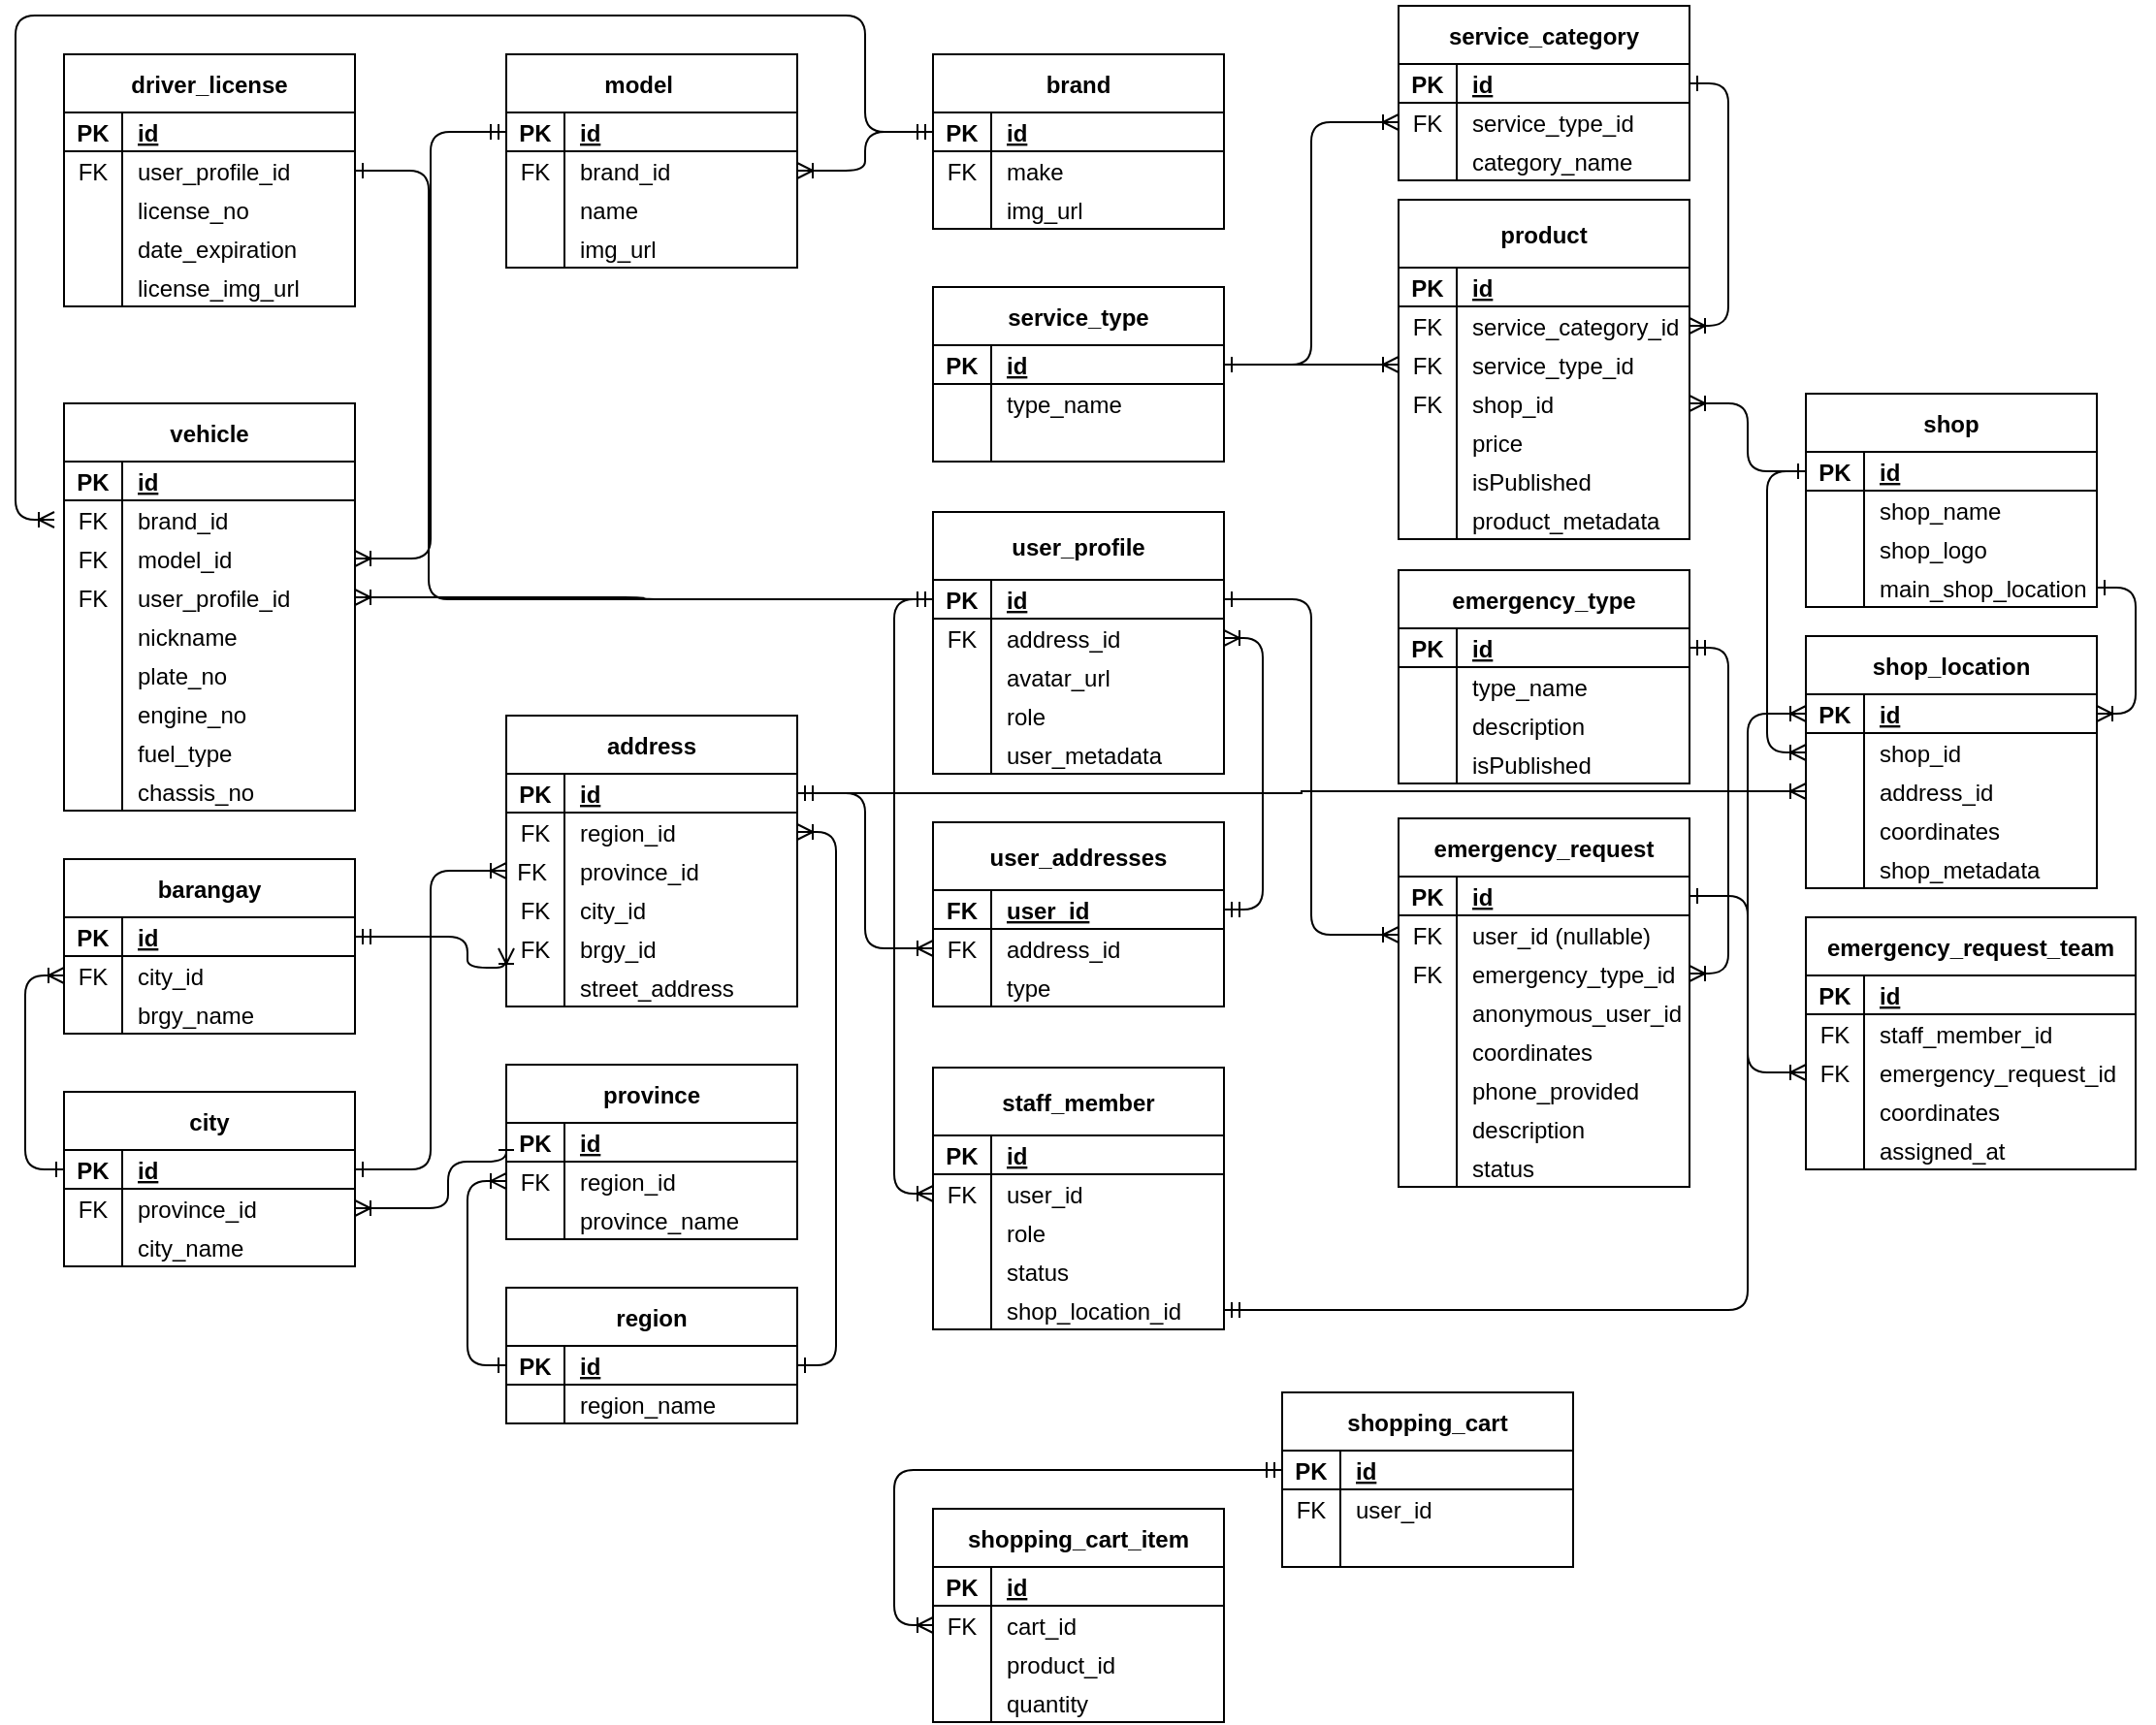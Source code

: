 <mxfile version="21.1.1" type="github">
  <diagram name="Page-1" id="2S65_K8TlIW-I9RaxmhA">
    <mxGraphModel dx="1122" dy="699" grid="1" gridSize="10" guides="1" tooltips="1" connect="1" arrows="1" fold="1" page="1" pageScale="1" pageWidth="1700" pageHeight="1100" math="0" shadow="0">
      <root>
        <mxCell id="0" />
        <mxCell id="1" parent="0" />
        <mxCell id="i7tEf-TvOahy5MTC6O9w-16" value="driver_license" style="shape=table;startSize=30;container=1;collapsible=1;childLayout=tableLayout;fixedRows=1;rowLines=0;fontStyle=1;align=center;resizeLast=1;" parent="1" vertex="1">
          <mxGeometry x="42" y="30" width="150" height="130" as="geometry">
            <mxRectangle x="70" y="40" width="100" height="30" as="alternateBounds" />
          </mxGeometry>
        </mxCell>
        <mxCell id="i7tEf-TvOahy5MTC6O9w-17" value="" style="shape=partialRectangle;collapsible=0;dropTarget=0;pointerEvents=0;fillColor=none;top=0;left=0;bottom=1;right=0;points=[[0,0.5],[1,0.5]];portConstraint=eastwest;" parent="i7tEf-TvOahy5MTC6O9w-16" vertex="1">
          <mxGeometry y="30" width="150" height="20" as="geometry" />
        </mxCell>
        <mxCell id="i7tEf-TvOahy5MTC6O9w-18" value="PK" style="shape=partialRectangle;connectable=0;fillColor=none;top=0;left=0;bottom=0;right=0;fontStyle=1;overflow=hidden;" parent="i7tEf-TvOahy5MTC6O9w-17" vertex="1">
          <mxGeometry width="30" height="20" as="geometry">
            <mxRectangle width="30" height="20" as="alternateBounds" />
          </mxGeometry>
        </mxCell>
        <mxCell id="i7tEf-TvOahy5MTC6O9w-19" value="id" style="shape=partialRectangle;connectable=0;fillColor=none;top=0;left=0;bottom=0;right=0;align=left;spacingLeft=6;fontStyle=5;overflow=hidden;" parent="i7tEf-TvOahy5MTC6O9w-17" vertex="1">
          <mxGeometry x="30" width="120" height="20" as="geometry">
            <mxRectangle width="120" height="20" as="alternateBounds" />
          </mxGeometry>
        </mxCell>
        <mxCell id="i7tEf-TvOahy5MTC6O9w-20" style="shape=partialRectangle;collapsible=0;dropTarget=0;pointerEvents=0;fillColor=none;top=0;left=0;bottom=0;right=0;points=[[0,0.5],[1,0.5]];portConstraint=eastwest;" parent="i7tEf-TvOahy5MTC6O9w-16" vertex="1">
          <mxGeometry y="50" width="150" height="20" as="geometry" />
        </mxCell>
        <mxCell id="i7tEf-TvOahy5MTC6O9w-21" value="FK" style="shape=partialRectangle;connectable=0;fillColor=none;top=0;left=0;bottom=0;right=0;editable=1;overflow=hidden;" parent="i7tEf-TvOahy5MTC6O9w-20" vertex="1">
          <mxGeometry width="30" height="20" as="geometry">
            <mxRectangle width="30" height="20" as="alternateBounds" />
          </mxGeometry>
        </mxCell>
        <mxCell id="i7tEf-TvOahy5MTC6O9w-22" value="user_profile_id" style="shape=partialRectangle;connectable=0;fillColor=none;top=0;left=0;bottom=0;right=0;align=left;spacingLeft=6;overflow=hidden;" parent="i7tEf-TvOahy5MTC6O9w-20" vertex="1">
          <mxGeometry x="30" width="120" height="20" as="geometry">
            <mxRectangle width="120" height="20" as="alternateBounds" />
          </mxGeometry>
        </mxCell>
        <mxCell id="i7tEf-TvOahy5MTC6O9w-23" style="shape=partialRectangle;collapsible=0;dropTarget=0;pointerEvents=0;fillColor=none;top=0;left=0;bottom=0;right=0;points=[[0,0.5],[1,0.5]];portConstraint=eastwest;" parent="i7tEf-TvOahy5MTC6O9w-16" vertex="1">
          <mxGeometry y="70" width="150" height="20" as="geometry" />
        </mxCell>
        <mxCell id="i7tEf-TvOahy5MTC6O9w-24" value="" style="shape=partialRectangle;connectable=0;fillColor=none;top=0;left=0;bottom=0;right=0;editable=1;overflow=hidden;" parent="i7tEf-TvOahy5MTC6O9w-23" vertex="1">
          <mxGeometry width="30" height="20" as="geometry">
            <mxRectangle width="30" height="20" as="alternateBounds" />
          </mxGeometry>
        </mxCell>
        <mxCell id="i7tEf-TvOahy5MTC6O9w-25" value="license_no" style="shape=partialRectangle;connectable=0;fillColor=none;top=0;left=0;bottom=0;right=0;align=left;spacingLeft=6;overflow=hidden;" parent="i7tEf-TvOahy5MTC6O9w-23" vertex="1">
          <mxGeometry x="30" width="120" height="20" as="geometry">
            <mxRectangle width="120" height="20" as="alternateBounds" />
          </mxGeometry>
        </mxCell>
        <mxCell id="i7tEf-TvOahy5MTC6O9w-26" value="" style="shape=partialRectangle;collapsible=0;dropTarget=0;pointerEvents=0;fillColor=none;top=0;left=0;bottom=0;right=0;points=[[0,0.5],[1,0.5]];portConstraint=eastwest;" parent="i7tEf-TvOahy5MTC6O9w-16" vertex="1">
          <mxGeometry y="90" width="150" height="20" as="geometry" />
        </mxCell>
        <mxCell id="i7tEf-TvOahy5MTC6O9w-27" value="" style="shape=partialRectangle;connectable=0;fillColor=none;top=0;left=0;bottom=0;right=0;editable=1;overflow=hidden;" parent="i7tEf-TvOahy5MTC6O9w-26" vertex="1">
          <mxGeometry width="30" height="20" as="geometry">
            <mxRectangle width="30" height="20" as="alternateBounds" />
          </mxGeometry>
        </mxCell>
        <mxCell id="i7tEf-TvOahy5MTC6O9w-28" value="date_expiration" style="shape=partialRectangle;connectable=0;fillColor=none;top=0;left=0;bottom=0;right=0;align=left;spacingLeft=6;overflow=hidden;" parent="i7tEf-TvOahy5MTC6O9w-26" vertex="1">
          <mxGeometry x="30" width="120" height="20" as="geometry">
            <mxRectangle width="120" height="20" as="alternateBounds" />
          </mxGeometry>
        </mxCell>
        <mxCell id="i7tEf-TvOahy5MTC6O9w-29" value="" style="shape=partialRectangle;collapsible=0;dropTarget=0;pointerEvents=0;fillColor=none;top=0;left=0;bottom=0;right=0;points=[[0,0.5],[1,0.5]];portConstraint=eastwest;" parent="i7tEf-TvOahy5MTC6O9w-16" vertex="1">
          <mxGeometry y="110" width="150" height="20" as="geometry" />
        </mxCell>
        <mxCell id="i7tEf-TvOahy5MTC6O9w-30" value="" style="shape=partialRectangle;connectable=0;fillColor=none;top=0;left=0;bottom=0;right=0;editable=1;overflow=hidden;" parent="i7tEf-TvOahy5MTC6O9w-29" vertex="1">
          <mxGeometry width="30" height="20" as="geometry">
            <mxRectangle width="30" height="20" as="alternateBounds" />
          </mxGeometry>
        </mxCell>
        <mxCell id="i7tEf-TvOahy5MTC6O9w-31" value="license_img_url" style="shape=partialRectangle;connectable=0;fillColor=none;top=0;left=0;bottom=0;right=0;align=left;spacingLeft=6;overflow=hidden;" parent="i7tEf-TvOahy5MTC6O9w-29" vertex="1">
          <mxGeometry x="30" width="120" height="20" as="geometry">
            <mxRectangle width="120" height="20" as="alternateBounds" />
          </mxGeometry>
        </mxCell>
        <mxCell id="i7tEf-TvOahy5MTC6O9w-89" value="user_profile" style="shape=table;startSize=35;container=1;collapsible=1;childLayout=tableLayout;fixedRows=1;rowLines=0;fontStyle=1;align=center;resizeLast=1;" parent="1" vertex="1">
          <mxGeometry x="490" y="266" width="150" height="135" as="geometry">
            <mxRectangle x="70" y="40" width="100" height="30" as="alternateBounds" />
          </mxGeometry>
        </mxCell>
        <mxCell id="i7tEf-TvOahy5MTC6O9w-90" value="" style="shape=partialRectangle;collapsible=0;dropTarget=0;pointerEvents=0;fillColor=none;top=0;left=0;bottom=1;right=0;points=[[0,0.5],[1,0.5]];portConstraint=eastwest;" parent="i7tEf-TvOahy5MTC6O9w-89" vertex="1">
          <mxGeometry y="35" width="150" height="20" as="geometry" />
        </mxCell>
        <mxCell id="i7tEf-TvOahy5MTC6O9w-91" value="PK" style="shape=partialRectangle;connectable=0;fillColor=none;top=0;left=0;bottom=0;right=0;fontStyle=1;overflow=hidden;" parent="i7tEf-TvOahy5MTC6O9w-90" vertex="1">
          <mxGeometry width="30" height="20" as="geometry">
            <mxRectangle width="30" height="20" as="alternateBounds" />
          </mxGeometry>
        </mxCell>
        <mxCell id="i7tEf-TvOahy5MTC6O9w-92" value="id" style="shape=partialRectangle;connectable=0;fillColor=none;top=0;left=0;bottom=0;right=0;align=left;spacingLeft=6;fontStyle=5;overflow=hidden;" parent="i7tEf-TvOahy5MTC6O9w-90" vertex="1">
          <mxGeometry x="30" width="120" height="20" as="geometry">
            <mxRectangle width="120" height="20" as="alternateBounds" />
          </mxGeometry>
        </mxCell>
        <mxCell id="i7tEf-TvOahy5MTC6O9w-93" style="shape=partialRectangle;collapsible=0;dropTarget=0;pointerEvents=0;fillColor=none;top=0;left=0;bottom=0;right=0;points=[[0,0.5],[1,0.5]];portConstraint=eastwest;" parent="i7tEf-TvOahy5MTC6O9w-89" vertex="1">
          <mxGeometry y="55" width="150" height="20" as="geometry" />
        </mxCell>
        <mxCell id="i7tEf-TvOahy5MTC6O9w-94" value="FK" style="shape=partialRectangle;connectable=0;fillColor=none;top=0;left=0;bottom=0;right=0;editable=1;overflow=hidden;" parent="i7tEf-TvOahy5MTC6O9w-93" vertex="1">
          <mxGeometry width="30" height="20" as="geometry">
            <mxRectangle width="30" height="20" as="alternateBounds" />
          </mxGeometry>
        </mxCell>
        <mxCell id="i7tEf-TvOahy5MTC6O9w-95" value="address_id" style="shape=partialRectangle;connectable=0;fillColor=none;top=0;left=0;bottom=0;right=0;align=left;spacingLeft=6;overflow=hidden;" parent="i7tEf-TvOahy5MTC6O9w-93" vertex="1">
          <mxGeometry x="30" width="120" height="20" as="geometry">
            <mxRectangle width="120" height="20" as="alternateBounds" />
          </mxGeometry>
        </mxCell>
        <mxCell id="i7tEf-TvOahy5MTC6O9w-96" style="shape=partialRectangle;collapsible=0;dropTarget=0;pointerEvents=0;fillColor=none;top=0;left=0;bottom=0;right=0;points=[[0,0.5],[1,0.5]];portConstraint=eastwest;" parent="i7tEf-TvOahy5MTC6O9w-89" vertex="1">
          <mxGeometry y="75" width="150" height="20" as="geometry" />
        </mxCell>
        <mxCell id="i7tEf-TvOahy5MTC6O9w-97" value="" style="shape=partialRectangle;connectable=0;fillColor=none;top=0;left=0;bottom=0;right=0;editable=1;overflow=hidden;" parent="i7tEf-TvOahy5MTC6O9w-96" vertex="1">
          <mxGeometry width="30" height="20" as="geometry">
            <mxRectangle width="30" height="20" as="alternateBounds" />
          </mxGeometry>
        </mxCell>
        <mxCell id="i7tEf-TvOahy5MTC6O9w-98" value="avatar_url" style="shape=partialRectangle;connectable=0;fillColor=none;top=0;left=0;bottom=0;right=0;align=left;spacingLeft=6;overflow=hidden;" parent="i7tEf-TvOahy5MTC6O9w-96" vertex="1">
          <mxGeometry x="30" width="120" height="20" as="geometry">
            <mxRectangle width="120" height="20" as="alternateBounds" />
          </mxGeometry>
        </mxCell>
        <mxCell id="i7tEf-TvOahy5MTC6O9w-109" style="shape=partialRectangle;collapsible=0;dropTarget=0;pointerEvents=0;fillColor=none;top=0;left=0;bottom=0;right=0;points=[[0,0.5],[1,0.5]];portConstraint=eastwest;" parent="i7tEf-TvOahy5MTC6O9w-89" vertex="1">
          <mxGeometry y="95" width="150" height="20" as="geometry" />
        </mxCell>
        <mxCell id="i7tEf-TvOahy5MTC6O9w-110" value="" style="shape=partialRectangle;connectable=0;fillColor=none;top=0;left=0;bottom=0;right=0;editable=1;overflow=hidden;" parent="i7tEf-TvOahy5MTC6O9w-109" vertex="1">
          <mxGeometry width="30" height="20" as="geometry">
            <mxRectangle width="30" height="20" as="alternateBounds" />
          </mxGeometry>
        </mxCell>
        <mxCell id="i7tEf-TvOahy5MTC6O9w-111" value="role" style="shape=partialRectangle;connectable=0;fillColor=none;top=0;left=0;bottom=0;right=0;align=left;spacingLeft=6;overflow=hidden;" parent="i7tEf-TvOahy5MTC6O9w-109" vertex="1">
          <mxGeometry x="30" width="120" height="20" as="geometry">
            <mxRectangle width="120" height="20" as="alternateBounds" />
          </mxGeometry>
        </mxCell>
        <mxCell id="i7tEf-TvOahy5MTC6O9w-106" style="shape=partialRectangle;collapsible=0;dropTarget=0;pointerEvents=0;fillColor=none;top=0;left=0;bottom=0;right=0;points=[[0,0.5],[1,0.5]];portConstraint=eastwest;" parent="i7tEf-TvOahy5MTC6O9w-89" vertex="1">
          <mxGeometry y="115" width="150" height="20" as="geometry" />
        </mxCell>
        <mxCell id="i7tEf-TvOahy5MTC6O9w-107" value="" style="shape=partialRectangle;connectable=0;fillColor=none;top=0;left=0;bottom=0;right=0;editable=1;overflow=hidden;" parent="i7tEf-TvOahy5MTC6O9w-106" vertex="1">
          <mxGeometry width="30" height="20" as="geometry">
            <mxRectangle width="30" height="20" as="alternateBounds" />
          </mxGeometry>
        </mxCell>
        <mxCell id="i7tEf-TvOahy5MTC6O9w-108" value="user_metadata" style="shape=partialRectangle;connectable=0;fillColor=none;top=0;left=0;bottom=0;right=0;align=left;spacingLeft=6;overflow=hidden;" parent="i7tEf-TvOahy5MTC6O9w-106" vertex="1">
          <mxGeometry x="30" width="120" height="20" as="geometry">
            <mxRectangle width="120" height="20" as="alternateBounds" />
          </mxGeometry>
        </mxCell>
        <mxCell id="i7tEf-TvOahy5MTC6O9w-112" value="address" style="shape=table;startSize=30;container=1;collapsible=1;childLayout=tableLayout;fixedRows=1;rowLines=0;fontStyle=1;align=center;resizeLast=1;" parent="1" vertex="1">
          <mxGeometry x="270" y="371" width="150" height="150" as="geometry">
            <mxRectangle x="70" y="40" width="100" height="30" as="alternateBounds" />
          </mxGeometry>
        </mxCell>
        <mxCell id="i7tEf-TvOahy5MTC6O9w-113" value="" style="shape=partialRectangle;collapsible=0;dropTarget=0;pointerEvents=0;fillColor=none;top=0;left=0;bottom=1;right=0;points=[[0,0.5],[1,0.5]];portConstraint=eastwest;" parent="i7tEf-TvOahy5MTC6O9w-112" vertex="1">
          <mxGeometry y="30" width="150" height="20" as="geometry" />
        </mxCell>
        <mxCell id="i7tEf-TvOahy5MTC6O9w-114" value="PK" style="shape=partialRectangle;connectable=0;fillColor=none;top=0;left=0;bottom=0;right=0;fontStyle=1;overflow=hidden;" parent="i7tEf-TvOahy5MTC6O9w-113" vertex="1">
          <mxGeometry width="30" height="20" as="geometry">
            <mxRectangle width="30" height="20" as="alternateBounds" />
          </mxGeometry>
        </mxCell>
        <mxCell id="i7tEf-TvOahy5MTC6O9w-115" value="id" style="shape=partialRectangle;connectable=0;fillColor=none;top=0;left=0;bottom=0;right=0;align=left;spacingLeft=6;fontStyle=5;overflow=hidden;" parent="i7tEf-TvOahy5MTC6O9w-113" vertex="1">
          <mxGeometry x="30" width="120" height="20" as="geometry">
            <mxRectangle width="120" height="20" as="alternateBounds" />
          </mxGeometry>
        </mxCell>
        <mxCell id="i7tEf-TvOahy5MTC6O9w-116" style="shape=partialRectangle;collapsible=0;dropTarget=0;pointerEvents=0;fillColor=none;top=0;left=0;bottom=0;right=0;points=[[0,0.5],[1,0.5]];portConstraint=eastwest;" parent="i7tEf-TvOahy5MTC6O9w-112" vertex="1">
          <mxGeometry y="50" width="150" height="20" as="geometry" />
        </mxCell>
        <mxCell id="i7tEf-TvOahy5MTC6O9w-117" value="FK" style="shape=partialRectangle;connectable=0;fillColor=none;top=0;left=0;bottom=0;right=0;editable=1;overflow=hidden;" parent="i7tEf-TvOahy5MTC6O9w-116" vertex="1">
          <mxGeometry width="30" height="20" as="geometry">
            <mxRectangle width="30" height="20" as="alternateBounds" />
          </mxGeometry>
        </mxCell>
        <mxCell id="i7tEf-TvOahy5MTC6O9w-118" value="region_id" style="shape=partialRectangle;connectable=0;fillColor=none;top=0;left=0;bottom=0;right=0;align=left;spacingLeft=6;overflow=hidden;" parent="i7tEf-TvOahy5MTC6O9w-116" vertex="1">
          <mxGeometry x="30" width="120" height="20" as="geometry">
            <mxRectangle width="120" height="20" as="alternateBounds" />
          </mxGeometry>
        </mxCell>
        <mxCell id="i7tEf-TvOahy5MTC6O9w-119" style="shape=partialRectangle;collapsible=0;dropTarget=0;pointerEvents=0;fillColor=none;top=0;left=0;bottom=0;right=0;points=[[0,0.5],[1,0.5]];portConstraint=eastwest;" parent="i7tEf-TvOahy5MTC6O9w-112" vertex="1">
          <mxGeometry y="70" width="150" height="20" as="geometry" />
        </mxCell>
        <mxCell id="i7tEf-TvOahy5MTC6O9w-120" value="FK " style="shape=partialRectangle;connectable=0;fillColor=none;top=0;left=0;bottom=0;right=0;editable=1;overflow=hidden;" parent="i7tEf-TvOahy5MTC6O9w-119" vertex="1">
          <mxGeometry width="30" height="20" as="geometry">
            <mxRectangle width="30" height="20" as="alternateBounds" />
          </mxGeometry>
        </mxCell>
        <mxCell id="i7tEf-TvOahy5MTC6O9w-121" value="province_id" style="shape=partialRectangle;connectable=0;fillColor=none;top=0;left=0;bottom=0;right=0;align=left;spacingLeft=6;overflow=hidden;" parent="i7tEf-TvOahy5MTC6O9w-119" vertex="1">
          <mxGeometry x="30" width="120" height="20" as="geometry">
            <mxRectangle width="120" height="20" as="alternateBounds" />
          </mxGeometry>
        </mxCell>
        <mxCell id="i7tEf-TvOahy5MTC6O9w-122" style="shape=partialRectangle;collapsible=0;dropTarget=0;pointerEvents=0;fillColor=none;top=0;left=0;bottom=0;right=0;points=[[0,0.5],[1,0.5]];portConstraint=eastwest;" parent="i7tEf-TvOahy5MTC6O9w-112" vertex="1">
          <mxGeometry y="90" width="150" height="20" as="geometry" />
        </mxCell>
        <mxCell id="i7tEf-TvOahy5MTC6O9w-123" value="FK" style="shape=partialRectangle;connectable=0;fillColor=none;top=0;left=0;bottom=0;right=0;editable=1;overflow=hidden;" parent="i7tEf-TvOahy5MTC6O9w-122" vertex="1">
          <mxGeometry width="30" height="20" as="geometry">
            <mxRectangle width="30" height="20" as="alternateBounds" />
          </mxGeometry>
        </mxCell>
        <mxCell id="i7tEf-TvOahy5MTC6O9w-124" value="city_id" style="shape=partialRectangle;connectable=0;fillColor=none;top=0;left=0;bottom=0;right=0;align=left;spacingLeft=6;overflow=hidden;" parent="i7tEf-TvOahy5MTC6O9w-122" vertex="1">
          <mxGeometry x="30" width="120" height="20" as="geometry">
            <mxRectangle width="120" height="20" as="alternateBounds" />
          </mxGeometry>
        </mxCell>
        <mxCell id="i7tEf-TvOahy5MTC6O9w-125" style="shape=partialRectangle;collapsible=0;dropTarget=0;pointerEvents=0;fillColor=none;top=0;left=0;bottom=0;right=0;points=[[0,0.5],[1,0.5]];portConstraint=eastwest;" parent="i7tEf-TvOahy5MTC6O9w-112" vertex="1">
          <mxGeometry y="110" width="150" height="20" as="geometry" />
        </mxCell>
        <mxCell id="i7tEf-TvOahy5MTC6O9w-126" value="FK" style="shape=partialRectangle;connectable=0;fillColor=none;top=0;left=0;bottom=0;right=0;editable=1;overflow=hidden;" parent="i7tEf-TvOahy5MTC6O9w-125" vertex="1">
          <mxGeometry width="30" height="20" as="geometry">
            <mxRectangle width="30" height="20" as="alternateBounds" />
          </mxGeometry>
        </mxCell>
        <mxCell id="i7tEf-TvOahy5MTC6O9w-127" value="brgy_id" style="shape=partialRectangle;connectable=0;fillColor=none;top=0;left=0;bottom=0;right=0;align=left;spacingLeft=6;overflow=hidden;" parent="i7tEf-TvOahy5MTC6O9w-125" vertex="1">
          <mxGeometry x="30" width="120" height="20" as="geometry">
            <mxRectangle width="120" height="20" as="alternateBounds" />
          </mxGeometry>
        </mxCell>
        <mxCell id="i7tEf-TvOahy5MTC6O9w-130" style="shape=partialRectangle;collapsible=0;dropTarget=0;pointerEvents=0;fillColor=none;top=0;left=0;bottom=0;right=0;points=[[0,0.5],[1,0.5]];portConstraint=eastwest;" parent="i7tEf-TvOahy5MTC6O9w-112" vertex="1">
          <mxGeometry y="130" width="150" height="20" as="geometry" />
        </mxCell>
        <mxCell id="i7tEf-TvOahy5MTC6O9w-131" value="" style="shape=partialRectangle;connectable=0;fillColor=none;top=0;left=0;bottom=0;right=0;editable=1;overflow=hidden;" parent="i7tEf-TvOahy5MTC6O9w-130" vertex="1">
          <mxGeometry width="30" height="20" as="geometry">
            <mxRectangle width="30" height="20" as="alternateBounds" />
          </mxGeometry>
        </mxCell>
        <mxCell id="i7tEf-TvOahy5MTC6O9w-132" value="street_address" style="shape=partialRectangle;connectable=0;fillColor=none;top=0;left=0;bottom=0;right=0;align=left;spacingLeft=6;overflow=hidden;" parent="i7tEf-TvOahy5MTC6O9w-130" vertex="1">
          <mxGeometry x="30" width="120" height="20" as="geometry">
            <mxRectangle width="120" height="20" as="alternateBounds" />
          </mxGeometry>
        </mxCell>
        <mxCell id="i7tEf-TvOahy5MTC6O9w-133" value="region" style="shape=table;startSize=30;container=1;collapsible=1;childLayout=tableLayout;fixedRows=1;rowLines=0;fontStyle=1;align=center;resizeLast=1;" parent="1" vertex="1">
          <mxGeometry x="270" y="666" width="150" height="70" as="geometry">
            <mxRectangle x="70" y="40" width="100" height="30" as="alternateBounds" />
          </mxGeometry>
        </mxCell>
        <mxCell id="i7tEf-TvOahy5MTC6O9w-134" value="" style="shape=partialRectangle;collapsible=0;dropTarget=0;pointerEvents=0;fillColor=none;top=0;left=0;bottom=1;right=0;points=[[0,0.5],[1,0.5]];portConstraint=eastwest;" parent="i7tEf-TvOahy5MTC6O9w-133" vertex="1">
          <mxGeometry y="30" width="150" height="20" as="geometry" />
        </mxCell>
        <mxCell id="i7tEf-TvOahy5MTC6O9w-135" value="PK" style="shape=partialRectangle;connectable=0;fillColor=none;top=0;left=0;bottom=0;right=0;fontStyle=1;overflow=hidden;" parent="i7tEf-TvOahy5MTC6O9w-134" vertex="1">
          <mxGeometry width="30" height="20" as="geometry">
            <mxRectangle width="30" height="20" as="alternateBounds" />
          </mxGeometry>
        </mxCell>
        <mxCell id="i7tEf-TvOahy5MTC6O9w-136" value="id" style="shape=partialRectangle;connectable=0;fillColor=none;top=0;left=0;bottom=0;right=0;align=left;spacingLeft=6;fontStyle=5;overflow=hidden;" parent="i7tEf-TvOahy5MTC6O9w-134" vertex="1">
          <mxGeometry x="30" width="120" height="20" as="geometry">
            <mxRectangle width="120" height="20" as="alternateBounds" />
          </mxGeometry>
        </mxCell>
        <mxCell id="i7tEf-TvOahy5MTC6O9w-137" style="shape=partialRectangle;collapsible=0;dropTarget=0;pointerEvents=0;fillColor=none;top=0;left=0;bottom=0;right=0;points=[[0,0.5],[1,0.5]];portConstraint=eastwest;" parent="i7tEf-TvOahy5MTC6O9w-133" vertex="1">
          <mxGeometry y="50" width="150" height="20" as="geometry" />
        </mxCell>
        <mxCell id="i7tEf-TvOahy5MTC6O9w-138" value="" style="shape=partialRectangle;connectable=0;fillColor=none;top=0;left=0;bottom=0;right=0;editable=1;overflow=hidden;" parent="i7tEf-TvOahy5MTC6O9w-137" vertex="1">
          <mxGeometry width="30" height="20" as="geometry">
            <mxRectangle width="30" height="20" as="alternateBounds" />
          </mxGeometry>
        </mxCell>
        <mxCell id="i7tEf-TvOahy5MTC6O9w-139" value="region_name" style="shape=partialRectangle;connectable=0;fillColor=none;top=0;left=0;bottom=0;right=0;align=left;spacingLeft=6;overflow=hidden;" parent="i7tEf-TvOahy5MTC6O9w-137" vertex="1">
          <mxGeometry x="30" width="120" height="20" as="geometry">
            <mxRectangle width="120" height="20" as="alternateBounds" />
          </mxGeometry>
        </mxCell>
        <mxCell id="i7tEf-TvOahy5MTC6O9w-152" value="city" style="shape=table;startSize=30;container=1;collapsible=1;childLayout=tableLayout;fixedRows=1;rowLines=0;fontStyle=1;align=center;resizeLast=1;" parent="1" vertex="1">
          <mxGeometry x="42" y="565" width="150" height="90" as="geometry">
            <mxRectangle x="70" y="40" width="100" height="30" as="alternateBounds" />
          </mxGeometry>
        </mxCell>
        <mxCell id="i7tEf-TvOahy5MTC6O9w-153" value="" style="shape=partialRectangle;collapsible=0;dropTarget=0;pointerEvents=0;fillColor=none;top=0;left=0;bottom=1;right=0;points=[[0,0.5],[1,0.5]];portConstraint=eastwest;" parent="i7tEf-TvOahy5MTC6O9w-152" vertex="1">
          <mxGeometry y="30" width="150" height="20" as="geometry" />
        </mxCell>
        <mxCell id="i7tEf-TvOahy5MTC6O9w-154" value="PK" style="shape=partialRectangle;connectable=0;fillColor=none;top=0;left=0;bottom=0;right=0;fontStyle=1;overflow=hidden;" parent="i7tEf-TvOahy5MTC6O9w-153" vertex="1">
          <mxGeometry width="30" height="20" as="geometry">
            <mxRectangle width="30" height="20" as="alternateBounds" />
          </mxGeometry>
        </mxCell>
        <mxCell id="i7tEf-TvOahy5MTC6O9w-155" value="id" style="shape=partialRectangle;connectable=0;fillColor=none;top=0;left=0;bottom=0;right=0;align=left;spacingLeft=6;fontStyle=5;overflow=hidden;" parent="i7tEf-TvOahy5MTC6O9w-153" vertex="1">
          <mxGeometry x="30" width="120" height="20" as="geometry">
            <mxRectangle width="120" height="20" as="alternateBounds" />
          </mxGeometry>
        </mxCell>
        <mxCell id="i7tEf-TvOahy5MTC6O9w-156" style="shape=partialRectangle;collapsible=0;dropTarget=0;pointerEvents=0;fillColor=none;top=0;left=0;bottom=0;right=0;points=[[0,0.5],[1,0.5]];portConstraint=eastwest;" parent="i7tEf-TvOahy5MTC6O9w-152" vertex="1">
          <mxGeometry y="50" width="150" height="20" as="geometry" />
        </mxCell>
        <mxCell id="i7tEf-TvOahy5MTC6O9w-157" value="FK" style="shape=partialRectangle;connectable=0;fillColor=none;top=0;left=0;bottom=0;right=0;editable=1;overflow=hidden;" parent="i7tEf-TvOahy5MTC6O9w-156" vertex="1">
          <mxGeometry width="30" height="20" as="geometry">
            <mxRectangle width="30" height="20" as="alternateBounds" />
          </mxGeometry>
        </mxCell>
        <mxCell id="i7tEf-TvOahy5MTC6O9w-158" value="province_id" style="shape=partialRectangle;connectable=0;fillColor=none;top=0;left=0;bottom=0;right=0;align=left;spacingLeft=6;overflow=hidden;" parent="i7tEf-TvOahy5MTC6O9w-156" vertex="1">
          <mxGeometry x="30" width="120" height="20" as="geometry">
            <mxRectangle width="120" height="20" as="alternateBounds" />
          </mxGeometry>
        </mxCell>
        <mxCell id="i7tEf-TvOahy5MTC6O9w-159" style="shape=partialRectangle;collapsible=0;dropTarget=0;pointerEvents=0;fillColor=none;top=0;left=0;bottom=0;right=0;points=[[0,0.5],[1,0.5]];portConstraint=eastwest;" parent="i7tEf-TvOahy5MTC6O9w-152" vertex="1">
          <mxGeometry y="70" width="150" height="20" as="geometry" />
        </mxCell>
        <mxCell id="i7tEf-TvOahy5MTC6O9w-160" value="" style="shape=partialRectangle;connectable=0;fillColor=none;top=0;left=0;bottom=0;right=0;editable=1;overflow=hidden;" parent="i7tEf-TvOahy5MTC6O9w-159" vertex="1">
          <mxGeometry width="30" height="20" as="geometry">
            <mxRectangle width="30" height="20" as="alternateBounds" />
          </mxGeometry>
        </mxCell>
        <mxCell id="i7tEf-TvOahy5MTC6O9w-161" value="city_name" style="shape=partialRectangle;connectable=0;fillColor=none;top=0;left=0;bottom=0;right=0;align=left;spacingLeft=6;overflow=hidden;" parent="i7tEf-TvOahy5MTC6O9w-159" vertex="1">
          <mxGeometry x="30" width="120" height="20" as="geometry">
            <mxRectangle width="120" height="20" as="alternateBounds" />
          </mxGeometry>
        </mxCell>
        <mxCell id="i7tEf-TvOahy5MTC6O9w-162" value="province" style="shape=table;startSize=30;container=1;collapsible=1;childLayout=tableLayout;fixedRows=1;rowLines=0;fontStyle=1;align=center;resizeLast=1;" parent="1" vertex="1">
          <mxGeometry x="270" y="551" width="150" height="90" as="geometry">
            <mxRectangle x="70" y="40" width="100" height="30" as="alternateBounds" />
          </mxGeometry>
        </mxCell>
        <mxCell id="i7tEf-TvOahy5MTC6O9w-163" value="" style="shape=partialRectangle;collapsible=0;dropTarget=0;pointerEvents=0;fillColor=none;top=0;left=0;bottom=1;right=0;points=[[0,0.5],[1,0.5]];portConstraint=eastwest;" parent="i7tEf-TvOahy5MTC6O9w-162" vertex="1">
          <mxGeometry y="30" width="150" height="20" as="geometry" />
        </mxCell>
        <mxCell id="i7tEf-TvOahy5MTC6O9w-164" value="PK" style="shape=partialRectangle;connectable=0;fillColor=none;top=0;left=0;bottom=0;right=0;fontStyle=1;overflow=hidden;" parent="i7tEf-TvOahy5MTC6O9w-163" vertex="1">
          <mxGeometry width="30" height="20" as="geometry">
            <mxRectangle width="30" height="20" as="alternateBounds" />
          </mxGeometry>
        </mxCell>
        <mxCell id="i7tEf-TvOahy5MTC6O9w-165" value="id" style="shape=partialRectangle;connectable=0;fillColor=none;top=0;left=0;bottom=0;right=0;align=left;spacingLeft=6;fontStyle=5;overflow=hidden;" parent="i7tEf-TvOahy5MTC6O9w-163" vertex="1">
          <mxGeometry x="30" width="120" height="20" as="geometry">
            <mxRectangle width="120" height="20" as="alternateBounds" />
          </mxGeometry>
        </mxCell>
        <mxCell id="i7tEf-TvOahy5MTC6O9w-166" style="shape=partialRectangle;collapsible=0;dropTarget=0;pointerEvents=0;fillColor=none;top=0;left=0;bottom=0;right=0;points=[[0,0.5],[1,0.5]];portConstraint=eastwest;" parent="i7tEf-TvOahy5MTC6O9w-162" vertex="1">
          <mxGeometry y="50" width="150" height="20" as="geometry" />
        </mxCell>
        <mxCell id="i7tEf-TvOahy5MTC6O9w-167" value="FK" style="shape=partialRectangle;connectable=0;fillColor=none;top=0;left=0;bottom=0;right=0;editable=1;overflow=hidden;" parent="i7tEf-TvOahy5MTC6O9w-166" vertex="1">
          <mxGeometry width="30" height="20" as="geometry">
            <mxRectangle width="30" height="20" as="alternateBounds" />
          </mxGeometry>
        </mxCell>
        <mxCell id="i7tEf-TvOahy5MTC6O9w-168" value="region_id" style="shape=partialRectangle;connectable=0;fillColor=none;top=0;left=0;bottom=0;right=0;align=left;spacingLeft=6;overflow=hidden;" parent="i7tEf-TvOahy5MTC6O9w-166" vertex="1">
          <mxGeometry x="30" width="120" height="20" as="geometry">
            <mxRectangle width="120" height="20" as="alternateBounds" />
          </mxGeometry>
        </mxCell>
        <mxCell id="i7tEf-TvOahy5MTC6O9w-169" style="shape=partialRectangle;collapsible=0;dropTarget=0;pointerEvents=0;fillColor=none;top=0;left=0;bottom=0;right=0;points=[[0,0.5],[1,0.5]];portConstraint=eastwest;" parent="i7tEf-TvOahy5MTC6O9w-162" vertex="1">
          <mxGeometry y="70" width="150" height="20" as="geometry" />
        </mxCell>
        <mxCell id="i7tEf-TvOahy5MTC6O9w-170" value="" style="shape=partialRectangle;connectable=0;fillColor=none;top=0;left=0;bottom=0;right=0;editable=1;overflow=hidden;" parent="i7tEf-TvOahy5MTC6O9w-169" vertex="1">
          <mxGeometry width="30" height="20" as="geometry">
            <mxRectangle width="30" height="20" as="alternateBounds" />
          </mxGeometry>
        </mxCell>
        <mxCell id="i7tEf-TvOahy5MTC6O9w-171" value="province_name" style="shape=partialRectangle;connectable=0;fillColor=none;top=0;left=0;bottom=0;right=0;align=left;spacingLeft=6;overflow=hidden;" parent="i7tEf-TvOahy5MTC6O9w-169" vertex="1">
          <mxGeometry x="30" width="120" height="20" as="geometry">
            <mxRectangle width="120" height="20" as="alternateBounds" />
          </mxGeometry>
        </mxCell>
        <mxCell id="i7tEf-TvOahy5MTC6O9w-180" value="barangay" style="shape=table;startSize=30;container=1;collapsible=1;childLayout=tableLayout;fixedRows=1;rowLines=0;fontStyle=1;align=center;resizeLast=1;" parent="1" vertex="1">
          <mxGeometry x="42" y="445" width="150" height="90" as="geometry">
            <mxRectangle x="70" y="40" width="100" height="30" as="alternateBounds" />
          </mxGeometry>
        </mxCell>
        <mxCell id="i7tEf-TvOahy5MTC6O9w-181" value="" style="shape=partialRectangle;collapsible=0;dropTarget=0;pointerEvents=0;fillColor=none;top=0;left=0;bottom=1;right=0;points=[[0,0.5],[1,0.5]];portConstraint=eastwest;" parent="i7tEf-TvOahy5MTC6O9w-180" vertex="1">
          <mxGeometry y="30" width="150" height="20" as="geometry" />
        </mxCell>
        <mxCell id="i7tEf-TvOahy5MTC6O9w-182" value="PK" style="shape=partialRectangle;connectable=0;fillColor=none;top=0;left=0;bottom=0;right=0;fontStyle=1;overflow=hidden;" parent="i7tEf-TvOahy5MTC6O9w-181" vertex="1">
          <mxGeometry width="30" height="20" as="geometry">
            <mxRectangle width="30" height="20" as="alternateBounds" />
          </mxGeometry>
        </mxCell>
        <mxCell id="i7tEf-TvOahy5MTC6O9w-183" value="id" style="shape=partialRectangle;connectable=0;fillColor=none;top=0;left=0;bottom=0;right=0;align=left;spacingLeft=6;fontStyle=5;overflow=hidden;" parent="i7tEf-TvOahy5MTC6O9w-181" vertex="1">
          <mxGeometry x="30" width="120" height="20" as="geometry">
            <mxRectangle width="120" height="20" as="alternateBounds" />
          </mxGeometry>
        </mxCell>
        <mxCell id="i7tEf-TvOahy5MTC6O9w-184" style="shape=partialRectangle;collapsible=0;dropTarget=0;pointerEvents=0;fillColor=none;top=0;left=0;bottom=0;right=0;points=[[0,0.5],[1,0.5]];portConstraint=eastwest;" parent="i7tEf-TvOahy5MTC6O9w-180" vertex="1">
          <mxGeometry y="50" width="150" height="20" as="geometry" />
        </mxCell>
        <mxCell id="i7tEf-TvOahy5MTC6O9w-185" value="FK" style="shape=partialRectangle;connectable=0;fillColor=none;top=0;left=0;bottom=0;right=0;editable=1;overflow=hidden;" parent="i7tEf-TvOahy5MTC6O9w-184" vertex="1">
          <mxGeometry width="30" height="20" as="geometry">
            <mxRectangle width="30" height="20" as="alternateBounds" />
          </mxGeometry>
        </mxCell>
        <mxCell id="i7tEf-TvOahy5MTC6O9w-186" value="city_id" style="shape=partialRectangle;connectable=0;fillColor=none;top=0;left=0;bottom=0;right=0;align=left;spacingLeft=6;overflow=hidden;" parent="i7tEf-TvOahy5MTC6O9w-184" vertex="1">
          <mxGeometry x="30" width="120" height="20" as="geometry">
            <mxRectangle width="120" height="20" as="alternateBounds" />
          </mxGeometry>
        </mxCell>
        <mxCell id="i7tEf-TvOahy5MTC6O9w-187" style="shape=partialRectangle;collapsible=0;dropTarget=0;pointerEvents=0;fillColor=none;top=0;left=0;bottom=0;right=0;points=[[0,0.5],[1,0.5]];portConstraint=eastwest;" parent="i7tEf-TvOahy5MTC6O9w-180" vertex="1">
          <mxGeometry y="70" width="150" height="20" as="geometry" />
        </mxCell>
        <mxCell id="i7tEf-TvOahy5MTC6O9w-188" value="" style="shape=partialRectangle;connectable=0;fillColor=none;top=0;left=0;bottom=0;right=0;editable=1;overflow=hidden;" parent="i7tEf-TvOahy5MTC6O9w-187" vertex="1">
          <mxGeometry width="30" height="20" as="geometry">
            <mxRectangle width="30" height="20" as="alternateBounds" />
          </mxGeometry>
        </mxCell>
        <mxCell id="i7tEf-TvOahy5MTC6O9w-189" value="brgy_name" style="shape=partialRectangle;connectable=0;fillColor=none;top=0;left=0;bottom=0;right=0;align=left;spacingLeft=6;overflow=hidden;" parent="i7tEf-TvOahy5MTC6O9w-187" vertex="1">
          <mxGeometry x="30" width="120" height="20" as="geometry">
            <mxRectangle width="120" height="20" as="alternateBounds" />
          </mxGeometry>
        </mxCell>
        <mxCell id="i7tEf-TvOahy5MTC6O9w-220" value="model    " style="shape=table;startSize=30;container=1;collapsible=1;childLayout=tableLayout;fixedRows=1;rowLines=0;fontStyle=1;align=center;resizeLast=1;" parent="1" vertex="1">
          <mxGeometry x="270" y="30" width="150" height="110" as="geometry">
            <mxRectangle x="70" y="40" width="100" height="30" as="alternateBounds" />
          </mxGeometry>
        </mxCell>
        <mxCell id="i7tEf-TvOahy5MTC6O9w-221" value="" style="shape=partialRectangle;collapsible=0;dropTarget=0;pointerEvents=0;fillColor=none;top=0;left=0;bottom=1;right=0;points=[[0,0.5],[1,0.5]];portConstraint=eastwest;" parent="i7tEf-TvOahy5MTC6O9w-220" vertex="1">
          <mxGeometry y="30" width="150" height="20" as="geometry" />
        </mxCell>
        <mxCell id="i7tEf-TvOahy5MTC6O9w-222" value="PK" style="shape=partialRectangle;connectable=0;fillColor=none;top=0;left=0;bottom=0;right=0;fontStyle=1;overflow=hidden;" parent="i7tEf-TvOahy5MTC6O9w-221" vertex="1">
          <mxGeometry width="30" height="20" as="geometry">
            <mxRectangle width="30" height="20" as="alternateBounds" />
          </mxGeometry>
        </mxCell>
        <mxCell id="i7tEf-TvOahy5MTC6O9w-223" value="id" style="shape=partialRectangle;connectable=0;fillColor=none;top=0;left=0;bottom=0;right=0;align=left;spacingLeft=6;fontStyle=5;overflow=hidden;" parent="i7tEf-TvOahy5MTC6O9w-221" vertex="1">
          <mxGeometry x="30" width="120" height="20" as="geometry">
            <mxRectangle width="120" height="20" as="alternateBounds" />
          </mxGeometry>
        </mxCell>
        <mxCell id="i7tEf-TvOahy5MTC6O9w-224" style="shape=partialRectangle;collapsible=0;dropTarget=0;pointerEvents=0;fillColor=none;top=0;left=0;bottom=0;right=0;points=[[0,0.5],[1,0.5]];portConstraint=eastwest;" parent="i7tEf-TvOahy5MTC6O9w-220" vertex="1">
          <mxGeometry y="50" width="150" height="20" as="geometry" />
        </mxCell>
        <mxCell id="i7tEf-TvOahy5MTC6O9w-225" value="FK" style="shape=partialRectangle;connectable=0;fillColor=none;top=0;left=0;bottom=0;right=0;editable=1;overflow=hidden;" parent="i7tEf-TvOahy5MTC6O9w-224" vertex="1">
          <mxGeometry width="30" height="20" as="geometry">
            <mxRectangle width="30" height="20" as="alternateBounds" />
          </mxGeometry>
        </mxCell>
        <mxCell id="i7tEf-TvOahy5MTC6O9w-226" value="brand_id" style="shape=partialRectangle;connectable=0;fillColor=none;top=0;left=0;bottom=0;right=0;align=left;spacingLeft=6;overflow=hidden;" parent="i7tEf-TvOahy5MTC6O9w-224" vertex="1">
          <mxGeometry x="30" width="120" height="20" as="geometry">
            <mxRectangle width="120" height="20" as="alternateBounds" />
          </mxGeometry>
        </mxCell>
        <mxCell id="i7tEf-TvOahy5MTC6O9w-245" style="shape=partialRectangle;collapsible=0;dropTarget=0;pointerEvents=0;fillColor=none;top=0;left=0;bottom=0;right=0;points=[[0,0.5],[1,0.5]];portConstraint=eastwest;" parent="i7tEf-TvOahy5MTC6O9w-220" vertex="1">
          <mxGeometry y="70" width="150" height="20" as="geometry" />
        </mxCell>
        <mxCell id="i7tEf-TvOahy5MTC6O9w-246" value="" style="shape=partialRectangle;connectable=0;fillColor=none;top=0;left=0;bottom=0;right=0;editable=1;overflow=hidden;" parent="i7tEf-TvOahy5MTC6O9w-245" vertex="1">
          <mxGeometry width="30" height="20" as="geometry">
            <mxRectangle width="30" height="20" as="alternateBounds" />
          </mxGeometry>
        </mxCell>
        <mxCell id="i7tEf-TvOahy5MTC6O9w-247" value="name" style="shape=partialRectangle;connectable=0;fillColor=none;top=0;left=0;bottom=0;right=0;align=left;spacingLeft=6;overflow=hidden;" parent="i7tEf-TvOahy5MTC6O9w-245" vertex="1">
          <mxGeometry x="30" width="120" height="20" as="geometry">
            <mxRectangle width="120" height="20" as="alternateBounds" />
          </mxGeometry>
        </mxCell>
        <mxCell id="i7tEf-TvOahy5MTC6O9w-253" style="shape=partialRectangle;collapsible=0;dropTarget=0;pointerEvents=0;fillColor=none;top=0;left=0;bottom=0;right=0;points=[[0,0.5],[1,0.5]];portConstraint=eastwest;" parent="i7tEf-TvOahy5MTC6O9w-220" vertex="1">
          <mxGeometry y="90" width="150" height="20" as="geometry" />
        </mxCell>
        <mxCell id="i7tEf-TvOahy5MTC6O9w-254" value="" style="shape=partialRectangle;connectable=0;fillColor=none;top=0;left=0;bottom=0;right=0;editable=1;overflow=hidden;" parent="i7tEf-TvOahy5MTC6O9w-253" vertex="1">
          <mxGeometry width="30" height="20" as="geometry">
            <mxRectangle width="30" height="20" as="alternateBounds" />
          </mxGeometry>
        </mxCell>
        <mxCell id="i7tEf-TvOahy5MTC6O9w-255" value="img_url" style="shape=partialRectangle;connectable=0;fillColor=none;top=0;left=0;bottom=0;right=0;align=left;spacingLeft=6;overflow=hidden;" parent="i7tEf-TvOahy5MTC6O9w-253" vertex="1">
          <mxGeometry x="30" width="120" height="20" as="geometry">
            <mxRectangle width="120" height="20" as="alternateBounds" />
          </mxGeometry>
        </mxCell>
        <mxCell id="i7tEf-TvOahy5MTC6O9w-227" value="brand" style="shape=table;startSize=30;container=1;collapsible=1;childLayout=tableLayout;fixedRows=1;rowLines=0;fontStyle=1;align=center;resizeLast=1;" parent="1" vertex="1">
          <mxGeometry x="490" y="30" width="150" height="90" as="geometry">
            <mxRectangle x="70" y="40" width="100" height="30" as="alternateBounds" />
          </mxGeometry>
        </mxCell>
        <mxCell id="i7tEf-TvOahy5MTC6O9w-228" value="" style="shape=partialRectangle;collapsible=0;dropTarget=0;pointerEvents=0;fillColor=none;top=0;left=0;bottom=1;right=0;points=[[0,0.5],[1,0.5]];portConstraint=eastwest;" parent="i7tEf-TvOahy5MTC6O9w-227" vertex="1">
          <mxGeometry y="30" width="150" height="20" as="geometry" />
        </mxCell>
        <mxCell id="i7tEf-TvOahy5MTC6O9w-229" value="PK" style="shape=partialRectangle;connectable=0;fillColor=none;top=0;left=0;bottom=0;right=0;fontStyle=1;overflow=hidden;" parent="i7tEf-TvOahy5MTC6O9w-228" vertex="1">
          <mxGeometry width="30" height="20" as="geometry">
            <mxRectangle width="30" height="20" as="alternateBounds" />
          </mxGeometry>
        </mxCell>
        <mxCell id="i7tEf-TvOahy5MTC6O9w-230" value="id" style="shape=partialRectangle;connectable=0;fillColor=none;top=0;left=0;bottom=0;right=0;align=left;spacingLeft=6;fontStyle=5;overflow=hidden;" parent="i7tEf-TvOahy5MTC6O9w-228" vertex="1">
          <mxGeometry x="30" width="120" height="20" as="geometry">
            <mxRectangle width="120" height="20" as="alternateBounds" />
          </mxGeometry>
        </mxCell>
        <mxCell id="i7tEf-TvOahy5MTC6O9w-231" style="shape=partialRectangle;collapsible=0;dropTarget=0;pointerEvents=0;fillColor=none;top=0;left=0;bottom=0;right=0;points=[[0,0.5],[1,0.5]];portConstraint=eastwest;" parent="i7tEf-TvOahy5MTC6O9w-227" vertex="1">
          <mxGeometry y="50" width="150" height="20" as="geometry" />
        </mxCell>
        <mxCell id="i7tEf-TvOahy5MTC6O9w-232" value="FK" style="shape=partialRectangle;connectable=0;fillColor=none;top=0;left=0;bottom=0;right=0;editable=1;overflow=hidden;" parent="i7tEf-TvOahy5MTC6O9w-231" vertex="1">
          <mxGeometry width="30" height="20" as="geometry">
            <mxRectangle width="30" height="20" as="alternateBounds" />
          </mxGeometry>
        </mxCell>
        <mxCell id="i7tEf-TvOahy5MTC6O9w-233" value="make    " style="shape=partialRectangle;connectable=0;fillColor=none;top=0;left=0;bottom=0;right=0;align=left;spacingLeft=6;overflow=hidden;" parent="i7tEf-TvOahy5MTC6O9w-231" vertex="1">
          <mxGeometry x="30" width="120" height="20" as="geometry">
            <mxRectangle width="120" height="20" as="alternateBounds" />
          </mxGeometry>
        </mxCell>
        <mxCell id="i7tEf-TvOahy5MTC6O9w-248" style="shape=partialRectangle;collapsible=0;dropTarget=0;pointerEvents=0;fillColor=none;top=0;left=0;bottom=0;right=0;points=[[0,0.5],[1,0.5]];portConstraint=eastwest;" parent="i7tEf-TvOahy5MTC6O9w-227" vertex="1">
          <mxGeometry y="70" width="150" height="20" as="geometry" />
        </mxCell>
        <mxCell id="i7tEf-TvOahy5MTC6O9w-249" value="" style="shape=partialRectangle;connectable=0;fillColor=none;top=0;left=0;bottom=0;right=0;editable=1;overflow=hidden;" parent="i7tEf-TvOahy5MTC6O9w-248" vertex="1">
          <mxGeometry width="30" height="20" as="geometry">
            <mxRectangle width="30" height="20" as="alternateBounds" />
          </mxGeometry>
        </mxCell>
        <mxCell id="i7tEf-TvOahy5MTC6O9w-250" value="img_url" style="shape=partialRectangle;connectable=0;fillColor=none;top=0;left=0;bottom=0;right=0;align=left;spacingLeft=6;overflow=hidden;" parent="i7tEf-TvOahy5MTC6O9w-248" vertex="1">
          <mxGeometry x="30" width="120" height="20" as="geometry">
            <mxRectangle width="120" height="20" as="alternateBounds" />
          </mxGeometry>
        </mxCell>
        <mxCell id="i7tEf-TvOahy5MTC6O9w-261" value="vehicle" style="shape=table;startSize=30;container=1;collapsible=1;childLayout=tableLayout;fixedRows=1;rowLines=0;fontStyle=1;align=center;resizeLast=1;" parent="1" vertex="1">
          <mxGeometry x="42" y="210" width="150" height="210" as="geometry">
            <mxRectangle x="70" y="40" width="100" height="30" as="alternateBounds" />
          </mxGeometry>
        </mxCell>
        <mxCell id="i7tEf-TvOahy5MTC6O9w-262" value="" style="shape=partialRectangle;collapsible=0;dropTarget=0;pointerEvents=0;fillColor=none;top=0;left=0;bottom=1;right=0;points=[[0,0.5],[1,0.5]];portConstraint=eastwest;" parent="i7tEf-TvOahy5MTC6O9w-261" vertex="1">
          <mxGeometry y="30" width="150" height="20" as="geometry" />
        </mxCell>
        <mxCell id="i7tEf-TvOahy5MTC6O9w-263" value="PK" style="shape=partialRectangle;connectable=0;fillColor=none;top=0;left=0;bottom=0;right=0;fontStyle=1;overflow=hidden;" parent="i7tEf-TvOahy5MTC6O9w-262" vertex="1">
          <mxGeometry width="30" height="20" as="geometry">
            <mxRectangle width="30" height="20" as="alternateBounds" />
          </mxGeometry>
        </mxCell>
        <mxCell id="i7tEf-TvOahy5MTC6O9w-264" value="id" style="shape=partialRectangle;connectable=0;fillColor=none;top=0;left=0;bottom=0;right=0;align=left;spacingLeft=6;fontStyle=5;overflow=hidden;" parent="i7tEf-TvOahy5MTC6O9w-262" vertex="1">
          <mxGeometry x="30" width="120" height="20" as="geometry">
            <mxRectangle width="120" height="20" as="alternateBounds" />
          </mxGeometry>
        </mxCell>
        <mxCell id="i7tEf-TvOahy5MTC6O9w-265" style="shape=partialRectangle;collapsible=0;dropTarget=0;pointerEvents=0;fillColor=none;top=0;left=0;bottom=0;right=0;points=[[0,0.5],[1,0.5]];portConstraint=eastwest;" parent="i7tEf-TvOahy5MTC6O9w-261" vertex="1">
          <mxGeometry y="50" width="150" height="20" as="geometry" />
        </mxCell>
        <mxCell id="i7tEf-TvOahy5MTC6O9w-266" value="FK" style="shape=partialRectangle;connectable=0;fillColor=none;top=0;left=0;bottom=0;right=0;editable=1;overflow=hidden;" parent="i7tEf-TvOahy5MTC6O9w-265" vertex="1">
          <mxGeometry width="30" height="20" as="geometry">
            <mxRectangle width="30" height="20" as="alternateBounds" />
          </mxGeometry>
        </mxCell>
        <mxCell id="i7tEf-TvOahy5MTC6O9w-267" value="brand_id" style="shape=partialRectangle;connectable=0;fillColor=none;top=0;left=0;bottom=0;right=0;align=left;spacingLeft=6;overflow=hidden;" parent="i7tEf-TvOahy5MTC6O9w-265" vertex="1">
          <mxGeometry x="30" width="120" height="20" as="geometry">
            <mxRectangle width="120" height="20" as="alternateBounds" />
          </mxGeometry>
        </mxCell>
        <mxCell id="i7tEf-TvOahy5MTC6O9w-268" style="shape=partialRectangle;collapsible=0;dropTarget=0;pointerEvents=0;fillColor=none;top=0;left=0;bottom=0;right=0;points=[[0,0.5],[1,0.5]];portConstraint=eastwest;" parent="i7tEf-TvOahy5MTC6O9w-261" vertex="1">
          <mxGeometry y="70" width="150" height="20" as="geometry" />
        </mxCell>
        <mxCell id="i7tEf-TvOahy5MTC6O9w-269" value="FK" style="shape=partialRectangle;connectable=0;fillColor=none;top=0;left=0;bottom=0;right=0;editable=1;overflow=hidden;" parent="i7tEf-TvOahy5MTC6O9w-268" vertex="1">
          <mxGeometry width="30" height="20" as="geometry">
            <mxRectangle width="30" height="20" as="alternateBounds" />
          </mxGeometry>
        </mxCell>
        <mxCell id="i7tEf-TvOahy5MTC6O9w-270" value="model_id" style="shape=partialRectangle;connectable=0;fillColor=none;top=0;left=0;bottom=0;right=0;align=left;spacingLeft=6;overflow=hidden;" parent="i7tEf-TvOahy5MTC6O9w-268" vertex="1">
          <mxGeometry x="30" width="120" height="20" as="geometry">
            <mxRectangle width="120" height="20" as="alternateBounds" />
          </mxGeometry>
        </mxCell>
        <mxCell id="i7tEf-TvOahy5MTC6O9w-277" style="shape=partialRectangle;collapsible=0;dropTarget=0;pointerEvents=0;fillColor=none;top=0;left=0;bottom=0;right=0;points=[[0,0.5],[1,0.5]];portConstraint=eastwest;" parent="i7tEf-TvOahy5MTC6O9w-261" vertex="1">
          <mxGeometry y="90" width="150" height="20" as="geometry" />
        </mxCell>
        <mxCell id="i7tEf-TvOahy5MTC6O9w-278" value="FK" style="shape=partialRectangle;connectable=0;fillColor=none;top=0;left=0;bottom=0;right=0;editable=1;overflow=hidden;" parent="i7tEf-TvOahy5MTC6O9w-277" vertex="1">
          <mxGeometry width="30" height="20" as="geometry">
            <mxRectangle width="30" height="20" as="alternateBounds" />
          </mxGeometry>
        </mxCell>
        <mxCell id="i7tEf-TvOahy5MTC6O9w-279" value="user_profile_id" style="shape=partialRectangle;connectable=0;fillColor=none;top=0;left=0;bottom=0;right=0;align=left;spacingLeft=6;overflow=hidden;" parent="i7tEf-TvOahy5MTC6O9w-277" vertex="1">
          <mxGeometry x="30" width="120" height="20" as="geometry">
            <mxRectangle width="120" height="20" as="alternateBounds" />
          </mxGeometry>
        </mxCell>
        <mxCell id="i7tEf-TvOahy5MTC6O9w-286" style="shape=partialRectangle;collapsible=0;dropTarget=0;pointerEvents=0;fillColor=none;top=0;left=0;bottom=0;right=0;points=[[0,0.5],[1,0.5]];portConstraint=eastwest;" parent="i7tEf-TvOahy5MTC6O9w-261" vertex="1">
          <mxGeometry y="110" width="150" height="20" as="geometry" />
        </mxCell>
        <mxCell id="i7tEf-TvOahy5MTC6O9w-287" value="" style="shape=partialRectangle;connectable=0;fillColor=none;top=0;left=0;bottom=0;right=0;editable=1;overflow=hidden;" parent="i7tEf-TvOahy5MTC6O9w-286" vertex="1">
          <mxGeometry width="30" height="20" as="geometry">
            <mxRectangle width="30" height="20" as="alternateBounds" />
          </mxGeometry>
        </mxCell>
        <mxCell id="i7tEf-TvOahy5MTC6O9w-288" value="nickname" style="shape=partialRectangle;connectable=0;fillColor=none;top=0;left=0;bottom=0;right=0;align=left;spacingLeft=6;overflow=hidden;" parent="i7tEf-TvOahy5MTC6O9w-286" vertex="1">
          <mxGeometry x="30" width="120" height="20" as="geometry">
            <mxRectangle width="120" height="20" as="alternateBounds" />
          </mxGeometry>
        </mxCell>
        <mxCell id="i7tEf-TvOahy5MTC6O9w-271" style="shape=partialRectangle;collapsible=0;dropTarget=0;pointerEvents=0;fillColor=none;top=0;left=0;bottom=0;right=0;points=[[0,0.5],[1,0.5]];portConstraint=eastwest;" parent="i7tEf-TvOahy5MTC6O9w-261" vertex="1">
          <mxGeometry y="130" width="150" height="20" as="geometry" />
        </mxCell>
        <mxCell id="i7tEf-TvOahy5MTC6O9w-272" value="" style="shape=partialRectangle;connectable=0;fillColor=none;top=0;left=0;bottom=0;right=0;editable=1;overflow=hidden;" parent="i7tEf-TvOahy5MTC6O9w-271" vertex="1">
          <mxGeometry width="30" height="20" as="geometry">
            <mxRectangle width="30" height="20" as="alternateBounds" />
          </mxGeometry>
        </mxCell>
        <mxCell id="i7tEf-TvOahy5MTC6O9w-273" value="plate_no" style="shape=partialRectangle;connectable=0;fillColor=none;top=0;left=0;bottom=0;right=0;align=left;spacingLeft=6;overflow=hidden;" parent="i7tEf-TvOahy5MTC6O9w-271" vertex="1">
          <mxGeometry x="30" width="120" height="20" as="geometry">
            <mxRectangle width="120" height="20" as="alternateBounds" />
          </mxGeometry>
        </mxCell>
        <mxCell id="i7tEf-TvOahy5MTC6O9w-274" style="shape=partialRectangle;collapsible=0;dropTarget=0;pointerEvents=0;fillColor=none;top=0;left=0;bottom=0;right=0;points=[[0,0.5],[1,0.5]];portConstraint=eastwest;" parent="i7tEf-TvOahy5MTC6O9w-261" vertex="1">
          <mxGeometry y="150" width="150" height="20" as="geometry" />
        </mxCell>
        <mxCell id="i7tEf-TvOahy5MTC6O9w-275" value="" style="shape=partialRectangle;connectable=0;fillColor=none;top=0;left=0;bottom=0;right=0;editable=1;overflow=hidden;" parent="i7tEf-TvOahy5MTC6O9w-274" vertex="1">
          <mxGeometry width="30" height="20" as="geometry">
            <mxRectangle width="30" height="20" as="alternateBounds" />
          </mxGeometry>
        </mxCell>
        <mxCell id="i7tEf-TvOahy5MTC6O9w-276" value="engine_no" style="shape=partialRectangle;connectable=0;fillColor=none;top=0;left=0;bottom=0;right=0;align=left;spacingLeft=6;overflow=hidden;" parent="i7tEf-TvOahy5MTC6O9w-274" vertex="1">
          <mxGeometry x="30" width="120" height="20" as="geometry">
            <mxRectangle width="120" height="20" as="alternateBounds" />
          </mxGeometry>
        </mxCell>
        <mxCell id="i7tEf-TvOahy5MTC6O9w-280" style="shape=partialRectangle;collapsible=0;dropTarget=0;pointerEvents=0;fillColor=none;top=0;left=0;bottom=0;right=0;points=[[0,0.5],[1,0.5]];portConstraint=eastwest;" parent="i7tEf-TvOahy5MTC6O9w-261" vertex="1">
          <mxGeometry y="170" width="150" height="20" as="geometry" />
        </mxCell>
        <mxCell id="i7tEf-TvOahy5MTC6O9w-281" value="" style="shape=partialRectangle;connectable=0;fillColor=none;top=0;left=0;bottom=0;right=0;editable=1;overflow=hidden;" parent="i7tEf-TvOahy5MTC6O9w-280" vertex="1">
          <mxGeometry width="30" height="20" as="geometry">
            <mxRectangle width="30" height="20" as="alternateBounds" />
          </mxGeometry>
        </mxCell>
        <mxCell id="i7tEf-TvOahy5MTC6O9w-282" value="fuel_type" style="shape=partialRectangle;connectable=0;fillColor=none;top=0;left=0;bottom=0;right=0;align=left;spacingLeft=6;overflow=hidden;" parent="i7tEf-TvOahy5MTC6O9w-280" vertex="1">
          <mxGeometry x="30" width="120" height="20" as="geometry">
            <mxRectangle width="120" height="20" as="alternateBounds" />
          </mxGeometry>
        </mxCell>
        <mxCell id="i7tEf-TvOahy5MTC6O9w-283" style="shape=partialRectangle;collapsible=0;dropTarget=0;pointerEvents=0;fillColor=none;top=0;left=0;bottom=0;right=0;points=[[0,0.5],[1,0.5]];portConstraint=eastwest;" parent="i7tEf-TvOahy5MTC6O9w-261" vertex="1">
          <mxGeometry y="190" width="150" height="20" as="geometry" />
        </mxCell>
        <mxCell id="i7tEf-TvOahy5MTC6O9w-284" value="" style="shape=partialRectangle;connectable=0;fillColor=none;top=0;left=0;bottom=0;right=0;editable=1;overflow=hidden;" parent="i7tEf-TvOahy5MTC6O9w-283" vertex="1">
          <mxGeometry width="30" height="20" as="geometry">
            <mxRectangle width="30" height="20" as="alternateBounds" />
          </mxGeometry>
        </mxCell>
        <mxCell id="i7tEf-TvOahy5MTC6O9w-285" value="chassis_no" style="shape=partialRectangle;connectable=0;fillColor=none;top=0;left=0;bottom=0;right=0;align=left;spacingLeft=6;overflow=hidden;" parent="i7tEf-TvOahy5MTC6O9w-283" vertex="1">
          <mxGeometry x="30" width="120" height="20" as="geometry">
            <mxRectangle width="120" height="20" as="alternateBounds" />
          </mxGeometry>
        </mxCell>
        <mxCell id="i7tEf-TvOahy5MTC6O9w-379" style="edgeStyle=orthogonalEdgeStyle;rounded=1;orthogonalLoop=1;jettySize=auto;html=1;exitX=0;exitY=0.5;exitDx=0;exitDy=0;entryX=0;entryY=0.5;entryDx=0;entryDy=0;endArrow=ERoneToMany;endFill=0;startArrow=ERone;startFill=0;" parent="1" source="i7tEf-TvOahy5MTC6O9w-153" target="i7tEf-TvOahy5MTC6O9w-184" edge="1">
          <mxGeometry relative="1" as="geometry" />
        </mxCell>
        <mxCell id="i7tEf-TvOahy5MTC6O9w-381" style="edgeStyle=orthogonalEdgeStyle;rounded=1;orthogonalLoop=1;jettySize=auto;html=1;exitX=1;exitY=0.5;exitDx=0;exitDy=0;entryX=0;entryY=0.5;entryDx=0;entryDy=0;endArrow=ERoneToMany;endFill=0;startArrow=ERone;startFill=0;" parent="1" source="i7tEf-TvOahy5MTC6O9w-153" target="i7tEf-TvOahy5MTC6O9w-119" edge="1">
          <mxGeometry relative="1" as="geometry" />
        </mxCell>
        <mxCell id="i7tEf-TvOahy5MTC6O9w-382" style="edgeStyle=orthogonalEdgeStyle;rounded=1;orthogonalLoop=1;jettySize=auto;html=1;exitX=0;exitY=0.5;exitDx=0;exitDy=0;entryX=1;entryY=0.5;entryDx=0;entryDy=0;endArrow=ERoneToMany;endFill=0;startArrow=ERone;startFill=0;" parent="1" source="i7tEf-TvOahy5MTC6O9w-163" target="i7tEf-TvOahy5MTC6O9w-156" edge="1">
          <mxGeometry relative="1" as="geometry">
            <Array as="points">
              <mxPoint x="240" y="601" />
              <mxPoint x="240" y="625" />
            </Array>
          </mxGeometry>
        </mxCell>
        <mxCell id="i7tEf-TvOahy5MTC6O9w-383" style="edgeStyle=orthogonalEdgeStyle;rounded=1;orthogonalLoop=1;jettySize=auto;html=1;exitX=1;exitY=0.5;exitDx=0;exitDy=0;entryX=0;entryY=0.5;entryDx=0;entryDy=0;startArrow=ERmandOne;startFill=0;endArrow=ERoneToMany;endFill=0;" parent="1" source="i7tEf-TvOahy5MTC6O9w-181" target="i7tEf-TvOahy5MTC6O9w-125" edge="1">
          <mxGeometry relative="1" as="geometry">
            <Array as="points">
              <mxPoint x="250" y="485" />
              <mxPoint x="250" y="501" />
            </Array>
          </mxGeometry>
        </mxCell>
        <mxCell id="i7tEf-TvOahy5MTC6O9w-385" style="edgeStyle=orthogonalEdgeStyle;rounded=1;orthogonalLoop=1;jettySize=auto;html=1;exitX=0;exitY=0.5;exitDx=0;exitDy=0;entryX=1;entryY=0.5;entryDx=0;entryDy=0;endArrow=ERoneToMany;endFill=0;startArrow=ERmandOne;startFill=0;" parent="1" source="i7tEf-TvOahy5MTC6O9w-221" target="i7tEf-TvOahy5MTC6O9w-268" edge="1">
          <mxGeometry relative="1" as="geometry" />
        </mxCell>
        <mxCell id="i7tEf-TvOahy5MTC6O9w-386" style="edgeStyle=orthogonalEdgeStyle;rounded=1;orthogonalLoop=1;jettySize=auto;html=1;exitX=0;exitY=0.5;exitDx=0;exitDy=0;entryX=1;entryY=0.5;entryDx=0;entryDy=0;startArrow=ERmandOne;startFill=0;endArrow=ERoneToMany;endFill=0;" parent="1" source="i7tEf-TvOahy5MTC6O9w-228" target="i7tEf-TvOahy5MTC6O9w-224" edge="1">
          <mxGeometry relative="1" as="geometry" />
        </mxCell>
        <mxCell id="i7tEf-TvOahy5MTC6O9w-387" value="product" style="shape=table;startSize=35;container=1;collapsible=1;childLayout=tableLayout;fixedRows=1;rowLines=0;fontStyle=1;align=center;resizeLast=1;" parent="1" vertex="1">
          <mxGeometry x="730" y="105" width="150" height="175" as="geometry">
            <mxRectangle x="70" y="40" width="100" height="30" as="alternateBounds" />
          </mxGeometry>
        </mxCell>
        <mxCell id="i7tEf-TvOahy5MTC6O9w-388" value="" style="shape=partialRectangle;collapsible=0;dropTarget=0;pointerEvents=0;fillColor=none;top=0;left=0;bottom=1;right=0;points=[[0,0.5],[1,0.5]];portConstraint=eastwest;" parent="i7tEf-TvOahy5MTC6O9w-387" vertex="1">
          <mxGeometry y="35" width="150" height="20" as="geometry" />
        </mxCell>
        <mxCell id="i7tEf-TvOahy5MTC6O9w-389" value="PK" style="shape=partialRectangle;connectable=0;fillColor=none;top=0;left=0;bottom=0;right=0;fontStyle=1;overflow=hidden;" parent="i7tEf-TvOahy5MTC6O9w-388" vertex="1">
          <mxGeometry width="30" height="20" as="geometry">
            <mxRectangle width="30" height="20" as="alternateBounds" />
          </mxGeometry>
        </mxCell>
        <mxCell id="i7tEf-TvOahy5MTC6O9w-390" value="id" style="shape=partialRectangle;connectable=0;fillColor=none;top=0;left=0;bottom=0;right=0;align=left;spacingLeft=6;fontStyle=5;overflow=hidden;" parent="i7tEf-TvOahy5MTC6O9w-388" vertex="1">
          <mxGeometry x="30" width="120" height="20" as="geometry">
            <mxRectangle width="120" height="20" as="alternateBounds" />
          </mxGeometry>
        </mxCell>
        <mxCell id="i7tEf-TvOahy5MTC6O9w-391" style="shape=partialRectangle;collapsible=0;dropTarget=0;pointerEvents=0;fillColor=none;top=0;left=0;bottom=0;right=0;points=[[0,0.5],[1,0.5]];portConstraint=eastwest;" parent="i7tEf-TvOahy5MTC6O9w-387" vertex="1">
          <mxGeometry y="55" width="150" height="20" as="geometry" />
        </mxCell>
        <mxCell id="i7tEf-TvOahy5MTC6O9w-392" value="FK" style="shape=partialRectangle;connectable=0;fillColor=none;top=0;left=0;bottom=0;right=0;editable=1;overflow=hidden;" parent="i7tEf-TvOahy5MTC6O9w-391" vertex="1">
          <mxGeometry width="30" height="20" as="geometry">
            <mxRectangle width="30" height="20" as="alternateBounds" />
          </mxGeometry>
        </mxCell>
        <mxCell id="i7tEf-TvOahy5MTC6O9w-393" value="service_category_id" style="shape=partialRectangle;connectable=0;fillColor=none;top=0;left=0;bottom=0;right=0;align=left;spacingLeft=6;overflow=hidden;" parent="i7tEf-TvOahy5MTC6O9w-391" vertex="1">
          <mxGeometry x="30" width="120" height="20" as="geometry">
            <mxRectangle width="120" height="20" as="alternateBounds" />
          </mxGeometry>
        </mxCell>
        <mxCell id="i7tEf-TvOahy5MTC6O9w-394" style="shape=partialRectangle;collapsible=0;dropTarget=0;pointerEvents=0;fillColor=none;top=0;left=0;bottom=0;right=0;points=[[0,0.5],[1,0.5]];portConstraint=eastwest;" parent="i7tEf-TvOahy5MTC6O9w-387" vertex="1">
          <mxGeometry y="75" width="150" height="20" as="geometry" />
        </mxCell>
        <mxCell id="i7tEf-TvOahy5MTC6O9w-395" value="FK" style="shape=partialRectangle;connectable=0;fillColor=none;top=0;left=0;bottom=0;right=0;editable=1;overflow=hidden;" parent="i7tEf-TvOahy5MTC6O9w-394" vertex="1">
          <mxGeometry width="30" height="20" as="geometry">
            <mxRectangle width="30" height="20" as="alternateBounds" />
          </mxGeometry>
        </mxCell>
        <mxCell id="i7tEf-TvOahy5MTC6O9w-396" value="service_type_id" style="shape=partialRectangle;connectable=0;fillColor=none;top=0;left=0;bottom=0;right=0;align=left;spacingLeft=6;overflow=hidden;" parent="i7tEf-TvOahy5MTC6O9w-394" vertex="1">
          <mxGeometry x="30" width="120" height="20" as="geometry">
            <mxRectangle width="120" height="20" as="alternateBounds" />
          </mxGeometry>
        </mxCell>
        <mxCell id="i7tEf-TvOahy5MTC6O9w-406" style="shape=partialRectangle;collapsible=0;dropTarget=0;pointerEvents=0;fillColor=none;top=0;left=0;bottom=0;right=0;points=[[0,0.5],[1,0.5]];portConstraint=eastwest;" parent="i7tEf-TvOahy5MTC6O9w-387" vertex="1">
          <mxGeometry y="95" width="150" height="20" as="geometry" />
        </mxCell>
        <mxCell id="i7tEf-TvOahy5MTC6O9w-407" value="FK" style="shape=partialRectangle;connectable=0;fillColor=none;top=0;left=0;bottom=0;right=0;editable=1;overflow=hidden;" parent="i7tEf-TvOahy5MTC6O9w-406" vertex="1">
          <mxGeometry width="30" height="20" as="geometry">
            <mxRectangle width="30" height="20" as="alternateBounds" />
          </mxGeometry>
        </mxCell>
        <mxCell id="i7tEf-TvOahy5MTC6O9w-408" value="shop_id" style="shape=partialRectangle;connectable=0;fillColor=none;top=0;left=0;bottom=0;right=0;align=left;spacingLeft=6;overflow=hidden;" parent="i7tEf-TvOahy5MTC6O9w-406" vertex="1">
          <mxGeometry x="30" width="120" height="20" as="geometry">
            <mxRectangle width="120" height="20" as="alternateBounds" />
          </mxGeometry>
        </mxCell>
        <mxCell id="i7tEf-TvOahy5MTC6O9w-397" style="shape=partialRectangle;collapsible=0;dropTarget=0;pointerEvents=0;fillColor=none;top=0;left=0;bottom=0;right=0;points=[[0,0.5],[1,0.5]];portConstraint=eastwest;" parent="i7tEf-TvOahy5MTC6O9w-387" vertex="1">
          <mxGeometry y="115" width="150" height="20" as="geometry" />
        </mxCell>
        <mxCell id="i7tEf-TvOahy5MTC6O9w-398" value="" style="shape=partialRectangle;connectable=0;fillColor=none;top=0;left=0;bottom=0;right=0;editable=1;overflow=hidden;" parent="i7tEf-TvOahy5MTC6O9w-397" vertex="1">
          <mxGeometry width="30" height="20" as="geometry">
            <mxRectangle width="30" height="20" as="alternateBounds" />
          </mxGeometry>
        </mxCell>
        <mxCell id="i7tEf-TvOahy5MTC6O9w-399" value="price" style="shape=partialRectangle;connectable=0;fillColor=none;top=0;left=0;bottom=0;right=0;align=left;spacingLeft=6;overflow=hidden;" parent="i7tEf-TvOahy5MTC6O9w-397" vertex="1">
          <mxGeometry x="30" width="120" height="20" as="geometry">
            <mxRectangle width="120" height="20" as="alternateBounds" />
          </mxGeometry>
        </mxCell>
        <mxCell id="i7tEf-TvOahy5MTC6O9w-400" style="shape=partialRectangle;collapsible=0;dropTarget=0;pointerEvents=0;fillColor=none;top=0;left=0;bottom=0;right=0;points=[[0,0.5],[1,0.5]];portConstraint=eastwest;" parent="i7tEf-TvOahy5MTC6O9w-387" vertex="1">
          <mxGeometry y="135" width="150" height="20" as="geometry" />
        </mxCell>
        <mxCell id="i7tEf-TvOahy5MTC6O9w-401" value="" style="shape=partialRectangle;connectable=0;fillColor=none;top=0;left=0;bottom=0;right=0;editable=1;overflow=hidden;" parent="i7tEf-TvOahy5MTC6O9w-400" vertex="1">
          <mxGeometry width="30" height="20" as="geometry">
            <mxRectangle width="30" height="20" as="alternateBounds" />
          </mxGeometry>
        </mxCell>
        <mxCell id="i7tEf-TvOahy5MTC6O9w-402" value="isPublished" style="shape=partialRectangle;connectable=0;fillColor=none;top=0;left=0;bottom=0;right=0;align=left;spacingLeft=6;overflow=hidden;" parent="i7tEf-TvOahy5MTC6O9w-400" vertex="1">
          <mxGeometry x="30" width="120" height="20" as="geometry">
            <mxRectangle width="120" height="20" as="alternateBounds" />
          </mxGeometry>
        </mxCell>
        <mxCell id="i7tEf-TvOahy5MTC6O9w-403" style="shape=partialRectangle;collapsible=0;dropTarget=0;pointerEvents=0;fillColor=none;top=0;left=0;bottom=0;right=0;points=[[0,0.5],[1,0.5]];portConstraint=eastwest;" parent="i7tEf-TvOahy5MTC6O9w-387" vertex="1">
          <mxGeometry y="155" width="150" height="20" as="geometry" />
        </mxCell>
        <mxCell id="i7tEf-TvOahy5MTC6O9w-404" value="" style="shape=partialRectangle;connectable=0;fillColor=none;top=0;left=0;bottom=0;right=0;editable=1;overflow=hidden;" parent="i7tEf-TvOahy5MTC6O9w-403" vertex="1">
          <mxGeometry width="30" height="20" as="geometry">
            <mxRectangle width="30" height="20" as="alternateBounds" />
          </mxGeometry>
        </mxCell>
        <mxCell id="i7tEf-TvOahy5MTC6O9w-405" value="product_metadata" style="shape=partialRectangle;connectable=0;fillColor=none;top=0;left=0;bottom=0;right=0;align=left;spacingLeft=6;overflow=hidden;" parent="i7tEf-TvOahy5MTC6O9w-403" vertex="1">
          <mxGeometry x="30" width="120" height="20" as="geometry">
            <mxRectangle width="120" height="20" as="alternateBounds" />
          </mxGeometry>
        </mxCell>
        <mxCell id="i7tEf-TvOahy5MTC6O9w-409" value="service_type" style="shape=table;startSize=30;container=1;collapsible=1;childLayout=tableLayout;fixedRows=1;rowLines=0;fontStyle=1;align=center;resizeLast=1;" parent="1" vertex="1">
          <mxGeometry x="490" y="150" width="150" height="90" as="geometry">
            <mxRectangle x="490" y="150" width="100" height="30" as="alternateBounds" />
          </mxGeometry>
        </mxCell>
        <mxCell id="i7tEf-TvOahy5MTC6O9w-410" value="" style="shape=partialRectangle;collapsible=0;dropTarget=0;pointerEvents=0;fillColor=none;top=0;left=0;bottom=1;right=0;points=[[0,0.5],[1,0.5]];portConstraint=eastwest;" parent="i7tEf-TvOahy5MTC6O9w-409" vertex="1">
          <mxGeometry y="30" width="150" height="20" as="geometry" />
        </mxCell>
        <mxCell id="i7tEf-TvOahy5MTC6O9w-411" value="PK" style="shape=partialRectangle;connectable=0;fillColor=none;top=0;left=0;bottom=0;right=0;fontStyle=1;overflow=hidden;" parent="i7tEf-TvOahy5MTC6O9w-410" vertex="1">
          <mxGeometry width="30" height="20" as="geometry">
            <mxRectangle width="30" height="20" as="alternateBounds" />
          </mxGeometry>
        </mxCell>
        <mxCell id="i7tEf-TvOahy5MTC6O9w-412" value="id" style="shape=partialRectangle;connectable=0;fillColor=none;top=0;left=0;bottom=0;right=0;align=left;spacingLeft=6;fontStyle=5;overflow=hidden;" parent="i7tEf-TvOahy5MTC6O9w-410" vertex="1">
          <mxGeometry x="30" width="120" height="20" as="geometry">
            <mxRectangle width="120" height="20" as="alternateBounds" />
          </mxGeometry>
        </mxCell>
        <mxCell id="i7tEf-TvOahy5MTC6O9w-413" style="shape=partialRectangle;collapsible=0;dropTarget=0;pointerEvents=0;fillColor=none;top=0;left=0;bottom=0;right=0;points=[[0,0.5],[1,0.5]];portConstraint=eastwest;" parent="i7tEf-TvOahy5MTC6O9w-409" vertex="1">
          <mxGeometry y="50" width="150" height="20" as="geometry" />
        </mxCell>
        <mxCell id="i7tEf-TvOahy5MTC6O9w-414" value="" style="shape=partialRectangle;connectable=0;fillColor=none;top=0;left=0;bottom=0;right=0;editable=1;overflow=hidden;" parent="i7tEf-TvOahy5MTC6O9w-413" vertex="1">
          <mxGeometry width="30" height="20" as="geometry">
            <mxRectangle width="30" height="20" as="alternateBounds" />
          </mxGeometry>
        </mxCell>
        <mxCell id="i7tEf-TvOahy5MTC6O9w-415" value="type_name" style="shape=partialRectangle;connectable=0;fillColor=none;top=0;left=0;bottom=0;right=0;align=left;spacingLeft=6;overflow=hidden;" parent="i7tEf-TvOahy5MTC6O9w-413" vertex="1">
          <mxGeometry x="30" width="120" height="20" as="geometry">
            <mxRectangle width="120" height="20" as="alternateBounds" />
          </mxGeometry>
        </mxCell>
        <mxCell id="i7tEf-TvOahy5MTC6O9w-416" style="shape=partialRectangle;collapsible=0;dropTarget=0;pointerEvents=0;fillColor=none;top=0;left=0;bottom=0;right=0;points=[[0,0.5],[1,0.5]];portConstraint=eastwest;" parent="i7tEf-TvOahy5MTC6O9w-409" vertex="1">
          <mxGeometry y="70" width="150" height="20" as="geometry" />
        </mxCell>
        <mxCell id="i7tEf-TvOahy5MTC6O9w-417" value="" style="shape=partialRectangle;connectable=0;fillColor=none;top=0;left=0;bottom=0;right=0;editable=1;overflow=hidden;" parent="i7tEf-TvOahy5MTC6O9w-416" vertex="1">
          <mxGeometry width="30" height="20" as="geometry">
            <mxRectangle width="30" height="20" as="alternateBounds" />
          </mxGeometry>
        </mxCell>
        <mxCell id="i7tEf-TvOahy5MTC6O9w-418" value="" style="shape=partialRectangle;connectable=0;fillColor=none;top=0;left=0;bottom=0;right=0;align=left;spacingLeft=6;overflow=hidden;" parent="i7tEf-TvOahy5MTC6O9w-416" vertex="1">
          <mxGeometry x="30" width="120" height="20" as="geometry">
            <mxRectangle width="120" height="20" as="alternateBounds" />
          </mxGeometry>
        </mxCell>
        <mxCell id="i7tEf-TvOahy5MTC6O9w-419" style="edgeStyle=orthogonalEdgeStyle;rounded=1;orthogonalLoop=1;jettySize=auto;html=1;exitX=1;exitY=0.5;exitDx=0;exitDy=0;entryX=0;entryY=0.5;entryDx=0;entryDy=0;startArrow=ERone;startFill=0;endArrow=ERoneToMany;endFill=0;" parent="1" source="i7tEf-TvOahy5MTC6O9w-410" target="i7tEf-TvOahy5MTC6O9w-394" edge="1">
          <mxGeometry relative="1" as="geometry" />
        </mxCell>
        <mxCell id="i7tEf-TvOahy5MTC6O9w-420" value="service_category" style="shape=table;startSize=30;container=1;collapsible=1;childLayout=tableLayout;fixedRows=1;rowLines=0;fontStyle=1;align=center;resizeLast=1;" parent="1" vertex="1">
          <mxGeometry x="730" y="5" width="150" height="90" as="geometry">
            <mxRectangle x="70" y="40" width="100" height="30" as="alternateBounds" />
          </mxGeometry>
        </mxCell>
        <mxCell id="i7tEf-TvOahy5MTC6O9w-421" value="" style="shape=partialRectangle;collapsible=0;dropTarget=0;pointerEvents=0;fillColor=none;top=0;left=0;bottom=1;right=0;points=[[0,0.5],[1,0.5]];portConstraint=eastwest;" parent="i7tEf-TvOahy5MTC6O9w-420" vertex="1">
          <mxGeometry y="30" width="150" height="20" as="geometry" />
        </mxCell>
        <mxCell id="i7tEf-TvOahy5MTC6O9w-422" value="PK" style="shape=partialRectangle;connectable=0;fillColor=none;top=0;left=0;bottom=0;right=0;fontStyle=1;overflow=hidden;" parent="i7tEf-TvOahy5MTC6O9w-421" vertex="1">
          <mxGeometry width="30" height="20" as="geometry">
            <mxRectangle width="30" height="20" as="alternateBounds" />
          </mxGeometry>
        </mxCell>
        <mxCell id="i7tEf-TvOahy5MTC6O9w-423" value="id" style="shape=partialRectangle;connectable=0;fillColor=none;top=0;left=0;bottom=0;right=0;align=left;spacingLeft=6;fontStyle=5;overflow=hidden;" parent="i7tEf-TvOahy5MTC6O9w-421" vertex="1">
          <mxGeometry x="30" width="120" height="20" as="geometry">
            <mxRectangle width="120" height="20" as="alternateBounds" />
          </mxGeometry>
        </mxCell>
        <mxCell id="i7tEf-TvOahy5MTC6O9w-424" style="shape=partialRectangle;collapsible=0;dropTarget=0;pointerEvents=0;fillColor=none;top=0;left=0;bottom=0;right=0;points=[[0,0.5],[1,0.5]];portConstraint=eastwest;" parent="i7tEf-TvOahy5MTC6O9w-420" vertex="1">
          <mxGeometry y="50" width="150" height="20" as="geometry" />
        </mxCell>
        <mxCell id="i7tEf-TvOahy5MTC6O9w-425" value="FK" style="shape=partialRectangle;connectable=0;fillColor=none;top=0;left=0;bottom=0;right=0;editable=1;overflow=hidden;" parent="i7tEf-TvOahy5MTC6O9w-424" vertex="1">
          <mxGeometry width="30" height="20" as="geometry">
            <mxRectangle width="30" height="20" as="alternateBounds" />
          </mxGeometry>
        </mxCell>
        <mxCell id="i7tEf-TvOahy5MTC6O9w-426" value="service_type_id" style="shape=partialRectangle;connectable=0;fillColor=none;top=0;left=0;bottom=0;right=0;align=left;spacingLeft=6;overflow=hidden;" parent="i7tEf-TvOahy5MTC6O9w-424" vertex="1">
          <mxGeometry x="30" width="120" height="20" as="geometry">
            <mxRectangle width="120" height="20" as="alternateBounds" />
          </mxGeometry>
        </mxCell>
        <mxCell id="i7tEf-TvOahy5MTC6O9w-427" style="shape=partialRectangle;collapsible=0;dropTarget=0;pointerEvents=0;fillColor=none;top=0;left=0;bottom=0;right=0;points=[[0,0.5],[1,0.5]];portConstraint=eastwest;" parent="i7tEf-TvOahy5MTC6O9w-420" vertex="1">
          <mxGeometry y="70" width="150" height="20" as="geometry" />
        </mxCell>
        <mxCell id="i7tEf-TvOahy5MTC6O9w-428" value="" style="shape=partialRectangle;connectable=0;fillColor=none;top=0;left=0;bottom=0;right=0;editable=1;overflow=hidden;" parent="i7tEf-TvOahy5MTC6O9w-427" vertex="1">
          <mxGeometry width="30" height="20" as="geometry">
            <mxRectangle width="30" height="20" as="alternateBounds" />
          </mxGeometry>
        </mxCell>
        <mxCell id="i7tEf-TvOahy5MTC6O9w-429" value="category_name" style="shape=partialRectangle;connectable=0;fillColor=none;top=0;left=0;bottom=0;right=0;align=left;spacingLeft=6;overflow=hidden;" parent="i7tEf-TvOahy5MTC6O9w-427" vertex="1">
          <mxGeometry x="30" width="120" height="20" as="geometry">
            <mxRectangle width="120" height="20" as="alternateBounds" />
          </mxGeometry>
        </mxCell>
        <mxCell id="i7tEf-TvOahy5MTC6O9w-430" style="edgeStyle=orthogonalEdgeStyle;rounded=1;orthogonalLoop=1;jettySize=auto;html=1;exitX=1;exitY=0.5;exitDx=0;exitDy=0;entryX=0;entryY=0.5;entryDx=0;entryDy=0;startArrow=ERone;startFill=0;endArrow=ERoneToMany;endFill=0;" parent="1" source="i7tEf-TvOahy5MTC6O9w-410" target="i7tEf-TvOahy5MTC6O9w-424" edge="1">
          <mxGeometry relative="1" as="geometry" />
        </mxCell>
        <mxCell id="i7tEf-TvOahy5MTC6O9w-431" style="edgeStyle=orthogonalEdgeStyle;rounded=1;orthogonalLoop=1;jettySize=auto;html=1;exitX=1;exitY=0.5;exitDx=0;exitDy=0;startArrow=ERone;startFill=0;endArrow=ERoneToMany;endFill=0;" parent="1" source="i7tEf-TvOahy5MTC6O9w-421" target="i7tEf-TvOahy5MTC6O9w-391" edge="1">
          <mxGeometry relative="1" as="geometry" />
        </mxCell>
        <mxCell id="i7tEf-TvOahy5MTC6O9w-432" value="shop" style="shape=table;startSize=30;container=1;collapsible=1;childLayout=tableLayout;fixedRows=1;rowLines=0;fontStyle=1;align=center;resizeLast=1;" parent="1" vertex="1">
          <mxGeometry x="940" y="205" width="150" height="110" as="geometry">
            <mxRectangle x="70" y="40" width="100" height="30" as="alternateBounds" />
          </mxGeometry>
        </mxCell>
        <mxCell id="i7tEf-TvOahy5MTC6O9w-433" value="" style="shape=partialRectangle;collapsible=0;dropTarget=0;pointerEvents=0;fillColor=none;top=0;left=0;bottom=1;right=0;points=[[0,0.5],[1,0.5]];portConstraint=eastwest;" parent="i7tEf-TvOahy5MTC6O9w-432" vertex="1">
          <mxGeometry y="30" width="150" height="20" as="geometry" />
        </mxCell>
        <mxCell id="i7tEf-TvOahy5MTC6O9w-434" value="PK" style="shape=partialRectangle;connectable=0;fillColor=none;top=0;left=0;bottom=0;right=0;fontStyle=1;overflow=hidden;" parent="i7tEf-TvOahy5MTC6O9w-433" vertex="1">
          <mxGeometry width="30" height="20" as="geometry">
            <mxRectangle width="30" height="20" as="alternateBounds" />
          </mxGeometry>
        </mxCell>
        <mxCell id="i7tEf-TvOahy5MTC6O9w-435" value="id" style="shape=partialRectangle;connectable=0;fillColor=none;top=0;left=0;bottom=0;right=0;align=left;spacingLeft=6;fontStyle=5;overflow=hidden;" parent="i7tEf-TvOahy5MTC6O9w-433" vertex="1">
          <mxGeometry x="30" width="120" height="20" as="geometry">
            <mxRectangle width="120" height="20" as="alternateBounds" />
          </mxGeometry>
        </mxCell>
        <mxCell id="i7tEf-TvOahy5MTC6O9w-436" style="shape=partialRectangle;collapsible=0;dropTarget=0;pointerEvents=0;fillColor=none;top=0;left=0;bottom=0;right=0;points=[[0,0.5],[1,0.5]];portConstraint=eastwest;" parent="i7tEf-TvOahy5MTC6O9w-432" vertex="1">
          <mxGeometry y="50" width="150" height="20" as="geometry" />
        </mxCell>
        <mxCell id="i7tEf-TvOahy5MTC6O9w-437" value="" style="shape=partialRectangle;connectable=0;fillColor=none;top=0;left=0;bottom=0;right=0;editable=1;overflow=hidden;" parent="i7tEf-TvOahy5MTC6O9w-436" vertex="1">
          <mxGeometry width="30" height="20" as="geometry">
            <mxRectangle width="30" height="20" as="alternateBounds" />
          </mxGeometry>
        </mxCell>
        <mxCell id="i7tEf-TvOahy5MTC6O9w-438" value="shop_name" style="shape=partialRectangle;connectable=0;fillColor=none;top=0;left=0;bottom=0;right=0;align=left;spacingLeft=6;overflow=hidden;" parent="i7tEf-TvOahy5MTC6O9w-436" vertex="1">
          <mxGeometry x="30" width="120" height="20" as="geometry">
            <mxRectangle width="120" height="20" as="alternateBounds" />
          </mxGeometry>
        </mxCell>
        <mxCell id="i7tEf-TvOahy5MTC6O9w-439" style="shape=partialRectangle;collapsible=0;dropTarget=0;pointerEvents=0;fillColor=none;top=0;left=0;bottom=0;right=0;points=[[0,0.5],[1,0.5]];portConstraint=eastwest;" parent="i7tEf-TvOahy5MTC6O9w-432" vertex="1">
          <mxGeometry y="70" width="150" height="20" as="geometry" />
        </mxCell>
        <mxCell id="i7tEf-TvOahy5MTC6O9w-440" value="" style="shape=partialRectangle;connectable=0;fillColor=none;top=0;left=0;bottom=0;right=0;editable=1;overflow=hidden;" parent="i7tEf-TvOahy5MTC6O9w-439" vertex="1">
          <mxGeometry width="30" height="20" as="geometry">
            <mxRectangle width="30" height="20" as="alternateBounds" />
          </mxGeometry>
        </mxCell>
        <mxCell id="i7tEf-TvOahy5MTC6O9w-441" value="shop_logo" style="shape=partialRectangle;connectable=0;fillColor=none;top=0;left=0;bottom=0;right=0;align=left;spacingLeft=6;overflow=hidden;" parent="i7tEf-TvOahy5MTC6O9w-439" vertex="1">
          <mxGeometry x="30" width="120" height="20" as="geometry">
            <mxRectangle width="120" height="20" as="alternateBounds" />
          </mxGeometry>
        </mxCell>
        <mxCell id="i7tEf-TvOahy5MTC6O9w-442" style="shape=partialRectangle;collapsible=0;dropTarget=0;pointerEvents=0;fillColor=none;top=0;left=0;bottom=0;right=0;points=[[0,0.5],[1,0.5]];portConstraint=eastwest;" parent="i7tEf-TvOahy5MTC6O9w-432" vertex="1">
          <mxGeometry y="90" width="150" height="20" as="geometry" />
        </mxCell>
        <mxCell id="i7tEf-TvOahy5MTC6O9w-443" value="" style="shape=partialRectangle;connectable=0;fillColor=none;top=0;left=0;bottom=0;right=0;editable=1;overflow=hidden;" parent="i7tEf-TvOahy5MTC6O9w-442" vertex="1">
          <mxGeometry width="30" height="20" as="geometry">
            <mxRectangle width="30" height="20" as="alternateBounds" />
          </mxGeometry>
        </mxCell>
        <mxCell id="i7tEf-TvOahy5MTC6O9w-444" value="main_shop_location" style="shape=partialRectangle;connectable=0;fillColor=none;top=0;left=0;bottom=0;right=0;align=left;spacingLeft=6;overflow=hidden;" parent="i7tEf-TvOahy5MTC6O9w-442" vertex="1">
          <mxGeometry x="30" width="120" height="20" as="geometry">
            <mxRectangle width="120" height="20" as="alternateBounds" />
          </mxGeometry>
        </mxCell>
        <mxCell id="i7tEf-TvOahy5MTC6O9w-480" style="edgeStyle=orthogonalEdgeStyle;rounded=1;orthogonalLoop=1;jettySize=auto;html=1;exitX=0;exitY=0.5;exitDx=0;exitDy=0;entryX=0;entryY=0.5;entryDx=0;entryDy=0;endArrow=none;endFill=0;startArrow=ERoneToMany;startFill=0;" parent="1" edge="1">
          <mxGeometry relative="1" as="geometry">
            <mxPoint x="37" y="270" as="sourcePoint" />
            <mxPoint x="485" y="70" as="targetPoint" />
            <Array as="points">
              <mxPoint x="17" y="270" />
              <mxPoint x="17" y="10" />
              <mxPoint x="455" y="10" />
              <mxPoint x="455" y="70" />
            </Array>
          </mxGeometry>
        </mxCell>
        <mxCell id="i7tEf-TvOahy5MTC6O9w-488" value="emergency_type" style="shape=table;startSize=30;container=1;collapsible=1;childLayout=tableLayout;fixedRows=1;rowLines=0;fontStyle=1;align=center;resizeLast=1;" parent="1" vertex="1">
          <mxGeometry x="730" y="296" width="150" height="110" as="geometry">
            <mxRectangle x="70" y="40" width="100" height="30" as="alternateBounds" />
          </mxGeometry>
        </mxCell>
        <mxCell id="i7tEf-TvOahy5MTC6O9w-489" value="" style="shape=partialRectangle;collapsible=0;dropTarget=0;pointerEvents=0;fillColor=none;top=0;left=0;bottom=1;right=0;points=[[0,0.5],[1,0.5]];portConstraint=eastwest;" parent="i7tEf-TvOahy5MTC6O9w-488" vertex="1">
          <mxGeometry y="30" width="150" height="20" as="geometry" />
        </mxCell>
        <mxCell id="i7tEf-TvOahy5MTC6O9w-490" value="PK" style="shape=partialRectangle;connectable=0;fillColor=none;top=0;left=0;bottom=0;right=0;fontStyle=1;overflow=hidden;" parent="i7tEf-TvOahy5MTC6O9w-489" vertex="1">
          <mxGeometry width="30" height="20" as="geometry">
            <mxRectangle width="30" height="20" as="alternateBounds" />
          </mxGeometry>
        </mxCell>
        <mxCell id="i7tEf-TvOahy5MTC6O9w-491" value="id" style="shape=partialRectangle;connectable=0;fillColor=none;top=0;left=0;bottom=0;right=0;align=left;spacingLeft=6;fontStyle=5;overflow=hidden;" parent="i7tEf-TvOahy5MTC6O9w-489" vertex="1">
          <mxGeometry x="30" width="120" height="20" as="geometry">
            <mxRectangle width="120" height="20" as="alternateBounds" />
          </mxGeometry>
        </mxCell>
        <mxCell id="i7tEf-TvOahy5MTC6O9w-492" style="shape=partialRectangle;collapsible=0;dropTarget=0;pointerEvents=0;fillColor=none;top=0;left=0;bottom=0;right=0;points=[[0,0.5],[1,0.5]];portConstraint=eastwest;" parent="i7tEf-TvOahy5MTC6O9w-488" vertex="1">
          <mxGeometry y="50" width="150" height="20" as="geometry" />
        </mxCell>
        <mxCell id="i7tEf-TvOahy5MTC6O9w-493" value="" style="shape=partialRectangle;connectable=0;fillColor=none;top=0;left=0;bottom=0;right=0;editable=1;overflow=hidden;" parent="i7tEf-TvOahy5MTC6O9w-492" vertex="1">
          <mxGeometry width="30" height="20" as="geometry">
            <mxRectangle width="30" height="20" as="alternateBounds" />
          </mxGeometry>
        </mxCell>
        <mxCell id="i7tEf-TvOahy5MTC6O9w-494" value="type_name" style="shape=partialRectangle;connectable=0;fillColor=none;top=0;left=0;bottom=0;right=0;align=left;spacingLeft=6;overflow=hidden;" parent="i7tEf-TvOahy5MTC6O9w-492" vertex="1">
          <mxGeometry x="30" width="120" height="20" as="geometry">
            <mxRectangle width="120" height="20" as="alternateBounds" />
          </mxGeometry>
        </mxCell>
        <mxCell id="i7tEf-TvOahy5MTC6O9w-495" style="shape=partialRectangle;collapsible=0;dropTarget=0;pointerEvents=0;fillColor=none;top=0;left=0;bottom=0;right=0;points=[[0,0.5],[1,0.5]];portConstraint=eastwest;" parent="i7tEf-TvOahy5MTC6O9w-488" vertex="1">
          <mxGeometry y="70" width="150" height="20" as="geometry" />
        </mxCell>
        <mxCell id="i7tEf-TvOahy5MTC6O9w-496" value="" style="shape=partialRectangle;connectable=0;fillColor=none;top=0;left=0;bottom=0;right=0;editable=1;overflow=hidden;" parent="i7tEf-TvOahy5MTC6O9w-495" vertex="1">
          <mxGeometry width="30" height="20" as="geometry">
            <mxRectangle width="30" height="20" as="alternateBounds" />
          </mxGeometry>
        </mxCell>
        <mxCell id="i7tEf-TvOahy5MTC6O9w-497" value="description" style="shape=partialRectangle;connectable=0;fillColor=none;top=0;left=0;bottom=0;right=0;align=left;spacingLeft=6;overflow=hidden;" parent="i7tEf-TvOahy5MTC6O9w-495" vertex="1">
          <mxGeometry x="30" width="120" height="20" as="geometry">
            <mxRectangle width="120" height="20" as="alternateBounds" />
          </mxGeometry>
        </mxCell>
        <mxCell id="dHltoNFz0iPCSdwWuneh-146" style="shape=partialRectangle;collapsible=0;dropTarget=0;pointerEvents=0;fillColor=none;top=0;left=0;bottom=0;right=0;points=[[0,0.5],[1,0.5]];portConstraint=eastwest;" vertex="1" parent="i7tEf-TvOahy5MTC6O9w-488">
          <mxGeometry y="90" width="150" height="20" as="geometry" />
        </mxCell>
        <mxCell id="dHltoNFz0iPCSdwWuneh-147" value="" style="shape=partialRectangle;connectable=0;fillColor=none;top=0;left=0;bottom=0;right=0;editable=1;overflow=hidden;" vertex="1" parent="dHltoNFz0iPCSdwWuneh-146">
          <mxGeometry width="30" height="20" as="geometry">
            <mxRectangle width="30" height="20" as="alternateBounds" />
          </mxGeometry>
        </mxCell>
        <mxCell id="dHltoNFz0iPCSdwWuneh-148" value="isPublished" style="shape=partialRectangle;connectable=0;fillColor=none;top=0;left=0;bottom=0;right=0;align=left;spacingLeft=6;overflow=hidden;" vertex="1" parent="dHltoNFz0iPCSdwWuneh-146">
          <mxGeometry x="30" width="120" height="20" as="geometry">
            <mxRectangle width="120" height="20" as="alternateBounds" />
          </mxGeometry>
        </mxCell>
        <mxCell id="dHltoNFz0iPCSdwWuneh-1" value="shopping_cart" style="shape=table;startSize=30;container=1;collapsible=1;childLayout=tableLayout;fixedRows=1;rowLines=0;fontStyle=1;align=center;resizeLast=1;" vertex="1" parent="1">
          <mxGeometry x="670" y="720" width="150" height="90" as="geometry">
            <mxRectangle x="70" y="40" width="100" height="30" as="alternateBounds" />
          </mxGeometry>
        </mxCell>
        <mxCell id="dHltoNFz0iPCSdwWuneh-2" value="" style="shape=partialRectangle;collapsible=0;dropTarget=0;pointerEvents=0;fillColor=none;top=0;left=0;bottom=1;right=0;points=[[0,0.5],[1,0.5]];portConstraint=eastwest;" vertex="1" parent="dHltoNFz0iPCSdwWuneh-1">
          <mxGeometry y="30" width="150" height="20" as="geometry" />
        </mxCell>
        <mxCell id="dHltoNFz0iPCSdwWuneh-3" value="PK" style="shape=partialRectangle;connectable=0;fillColor=none;top=0;left=0;bottom=0;right=0;fontStyle=1;overflow=hidden;" vertex="1" parent="dHltoNFz0iPCSdwWuneh-2">
          <mxGeometry width="30" height="20" as="geometry">
            <mxRectangle width="30" height="20" as="alternateBounds" />
          </mxGeometry>
        </mxCell>
        <mxCell id="dHltoNFz0iPCSdwWuneh-4" value="id" style="shape=partialRectangle;connectable=0;fillColor=none;top=0;left=0;bottom=0;right=0;align=left;spacingLeft=6;fontStyle=5;overflow=hidden;" vertex="1" parent="dHltoNFz0iPCSdwWuneh-2">
          <mxGeometry x="30" width="120" height="20" as="geometry">
            <mxRectangle width="120" height="20" as="alternateBounds" />
          </mxGeometry>
        </mxCell>
        <mxCell id="dHltoNFz0iPCSdwWuneh-5" style="shape=partialRectangle;collapsible=0;dropTarget=0;pointerEvents=0;fillColor=none;top=0;left=0;bottom=0;right=0;points=[[0,0.5],[1,0.5]];portConstraint=eastwest;" vertex="1" parent="dHltoNFz0iPCSdwWuneh-1">
          <mxGeometry y="50" width="150" height="20" as="geometry" />
        </mxCell>
        <mxCell id="dHltoNFz0iPCSdwWuneh-6" value="FK" style="shape=partialRectangle;connectable=0;fillColor=none;top=0;left=0;bottom=0;right=0;editable=1;overflow=hidden;" vertex="1" parent="dHltoNFz0iPCSdwWuneh-5">
          <mxGeometry width="30" height="20" as="geometry">
            <mxRectangle width="30" height="20" as="alternateBounds" />
          </mxGeometry>
        </mxCell>
        <mxCell id="dHltoNFz0iPCSdwWuneh-7" value="user_id" style="shape=partialRectangle;connectable=0;fillColor=none;top=0;left=0;bottom=0;right=0;align=left;spacingLeft=6;overflow=hidden;" vertex="1" parent="dHltoNFz0iPCSdwWuneh-5">
          <mxGeometry x="30" width="120" height="20" as="geometry">
            <mxRectangle width="120" height="20" as="alternateBounds" />
          </mxGeometry>
        </mxCell>
        <mxCell id="dHltoNFz0iPCSdwWuneh-8" style="shape=partialRectangle;collapsible=0;dropTarget=0;pointerEvents=0;fillColor=none;top=0;left=0;bottom=0;right=0;points=[[0,0.5],[1,0.5]];portConstraint=eastwest;" vertex="1" parent="dHltoNFz0iPCSdwWuneh-1">
          <mxGeometry y="70" width="150" height="20" as="geometry" />
        </mxCell>
        <mxCell id="dHltoNFz0iPCSdwWuneh-9" value="" style="shape=partialRectangle;connectable=0;fillColor=none;top=0;left=0;bottom=0;right=0;editable=1;overflow=hidden;" vertex="1" parent="dHltoNFz0iPCSdwWuneh-8">
          <mxGeometry width="30" height="20" as="geometry">
            <mxRectangle width="30" height="20" as="alternateBounds" />
          </mxGeometry>
        </mxCell>
        <mxCell id="dHltoNFz0iPCSdwWuneh-10" value="" style="shape=partialRectangle;connectable=0;fillColor=none;top=0;left=0;bottom=0;right=0;align=left;spacingLeft=6;overflow=hidden;" vertex="1" parent="dHltoNFz0iPCSdwWuneh-8">
          <mxGeometry x="30" width="120" height="20" as="geometry">
            <mxRectangle width="120" height="20" as="alternateBounds" />
          </mxGeometry>
        </mxCell>
        <mxCell id="dHltoNFz0iPCSdwWuneh-12" style="edgeStyle=orthogonalEdgeStyle;rounded=1;orthogonalLoop=1;jettySize=auto;html=1;exitX=0;exitY=0.5;exitDx=0;exitDy=0;entryX=1;entryY=0.5;entryDx=0;entryDy=0;startArrow=ERone;startFill=0;endArrow=ERoneToMany;endFill=0;" edge="1" parent="1" source="i7tEf-TvOahy5MTC6O9w-433" target="i7tEf-TvOahy5MTC6O9w-406">
          <mxGeometry relative="1" as="geometry" />
        </mxCell>
        <mxCell id="dHltoNFz0iPCSdwWuneh-14" style="edgeStyle=orthogonalEdgeStyle;rounded=1;orthogonalLoop=1;jettySize=auto;html=1;exitX=0;exitY=0.5;exitDx=0;exitDy=0;entryX=0;entryY=0.5;entryDx=0;entryDy=0;startArrow=ERone;startFill=0;endArrow=ERoneToMany;endFill=0;" edge="1" parent="1" source="i7tEf-TvOahy5MTC6O9w-134" target="i7tEf-TvOahy5MTC6O9w-166">
          <mxGeometry relative="1" as="geometry" />
        </mxCell>
        <mxCell id="dHltoNFz0iPCSdwWuneh-15" style="edgeStyle=orthogonalEdgeStyle;rounded=1;orthogonalLoop=1;jettySize=auto;html=1;exitX=1;exitY=0.5;exitDx=0;exitDy=0;entryX=1;entryY=0.5;entryDx=0;entryDy=0;startArrow=ERone;startFill=0;endArrow=ERoneToMany;endFill=0;" edge="1" parent="1" source="i7tEf-TvOahy5MTC6O9w-134" target="i7tEf-TvOahy5MTC6O9w-116">
          <mxGeometry relative="1" as="geometry" />
        </mxCell>
        <mxCell id="dHltoNFz0iPCSdwWuneh-19" value="user_addresses" style="shape=table;startSize=35;container=1;collapsible=1;childLayout=tableLayout;fixedRows=1;rowLines=0;fontStyle=1;align=center;resizeLast=1;" vertex="1" parent="1">
          <mxGeometry x="490" y="426" width="150" height="95" as="geometry">
            <mxRectangle x="70" y="40" width="100" height="30" as="alternateBounds" />
          </mxGeometry>
        </mxCell>
        <mxCell id="dHltoNFz0iPCSdwWuneh-20" value="" style="shape=partialRectangle;collapsible=0;dropTarget=0;pointerEvents=0;fillColor=none;top=0;left=0;bottom=1;right=0;points=[[0,0.5],[1,0.5]];portConstraint=eastwest;" vertex="1" parent="dHltoNFz0iPCSdwWuneh-19">
          <mxGeometry y="35" width="150" height="20" as="geometry" />
        </mxCell>
        <mxCell id="dHltoNFz0iPCSdwWuneh-21" value="FK" style="shape=partialRectangle;connectable=0;fillColor=none;top=0;left=0;bottom=0;right=0;fontStyle=1;overflow=hidden;" vertex="1" parent="dHltoNFz0iPCSdwWuneh-20">
          <mxGeometry width="30" height="20" as="geometry">
            <mxRectangle width="30" height="20" as="alternateBounds" />
          </mxGeometry>
        </mxCell>
        <mxCell id="dHltoNFz0iPCSdwWuneh-22" value="user_id" style="shape=partialRectangle;connectable=0;fillColor=none;top=0;left=0;bottom=0;right=0;align=left;spacingLeft=6;fontStyle=5;overflow=hidden;" vertex="1" parent="dHltoNFz0iPCSdwWuneh-20">
          <mxGeometry x="30" width="120" height="20" as="geometry">
            <mxRectangle width="120" height="20" as="alternateBounds" />
          </mxGeometry>
        </mxCell>
        <mxCell id="dHltoNFz0iPCSdwWuneh-23" style="shape=partialRectangle;collapsible=0;dropTarget=0;pointerEvents=0;fillColor=none;top=0;left=0;bottom=0;right=0;points=[[0,0.5],[1,0.5]];portConstraint=eastwest;" vertex="1" parent="dHltoNFz0iPCSdwWuneh-19">
          <mxGeometry y="55" width="150" height="20" as="geometry" />
        </mxCell>
        <mxCell id="dHltoNFz0iPCSdwWuneh-24" value="FK" style="shape=partialRectangle;connectable=0;fillColor=none;top=0;left=0;bottom=0;right=0;editable=1;overflow=hidden;" vertex="1" parent="dHltoNFz0iPCSdwWuneh-23">
          <mxGeometry width="30" height="20" as="geometry">
            <mxRectangle width="30" height="20" as="alternateBounds" />
          </mxGeometry>
        </mxCell>
        <mxCell id="dHltoNFz0iPCSdwWuneh-25" value="address_id" style="shape=partialRectangle;connectable=0;fillColor=none;top=0;left=0;bottom=0;right=0;align=left;spacingLeft=6;overflow=hidden;" vertex="1" parent="dHltoNFz0iPCSdwWuneh-23">
          <mxGeometry x="30" width="120" height="20" as="geometry">
            <mxRectangle width="120" height="20" as="alternateBounds" />
          </mxGeometry>
        </mxCell>
        <mxCell id="dHltoNFz0iPCSdwWuneh-26" style="shape=partialRectangle;collapsible=0;dropTarget=0;pointerEvents=0;fillColor=none;top=0;left=0;bottom=0;right=0;points=[[0,0.5],[1,0.5]];portConstraint=eastwest;" vertex="1" parent="dHltoNFz0iPCSdwWuneh-19">
          <mxGeometry y="75" width="150" height="20" as="geometry" />
        </mxCell>
        <mxCell id="dHltoNFz0iPCSdwWuneh-27" value="" style="shape=partialRectangle;connectable=0;fillColor=none;top=0;left=0;bottom=0;right=0;editable=1;overflow=hidden;" vertex="1" parent="dHltoNFz0iPCSdwWuneh-26">
          <mxGeometry width="30" height="20" as="geometry">
            <mxRectangle width="30" height="20" as="alternateBounds" />
          </mxGeometry>
        </mxCell>
        <mxCell id="dHltoNFz0iPCSdwWuneh-28" value="type" style="shape=partialRectangle;connectable=0;fillColor=none;top=0;left=0;bottom=0;right=0;align=left;spacingLeft=6;overflow=hidden;" vertex="1" parent="dHltoNFz0iPCSdwWuneh-26">
          <mxGeometry x="30" width="120" height="20" as="geometry">
            <mxRectangle width="120" height="20" as="alternateBounds" />
          </mxGeometry>
        </mxCell>
        <mxCell id="dHltoNFz0iPCSdwWuneh-35" style="edgeStyle=orthogonalEdgeStyle;rounded=1;orthogonalLoop=1;jettySize=auto;html=1;exitX=1;exitY=0.5;exitDx=0;exitDy=0;entryX=0;entryY=0.5;entryDx=0;entryDy=0;startArrow=ERmandOne;startFill=0;endArrow=ERoneToMany;endFill=0;" edge="1" parent="1" source="i7tEf-TvOahy5MTC6O9w-113" target="dHltoNFz0iPCSdwWuneh-23">
          <mxGeometry relative="1" as="geometry" />
        </mxCell>
        <mxCell id="dHltoNFz0iPCSdwWuneh-39" style="edgeStyle=orthogonalEdgeStyle;rounded=1;orthogonalLoop=1;jettySize=auto;html=1;exitX=1;exitY=0.5;exitDx=0;exitDy=0;startArrow=ERmandOne;startFill=0;endArrow=ERoneToMany;endFill=0;" edge="1" parent="1" source="dHltoNFz0iPCSdwWuneh-20" target="i7tEf-TvOahy5MTC6O9w-93">
          <mxGeometry relative="1" as="geometry" />
        </mxCell>
        <mxCell id="dHltoNFz0iPCSdwWuneh-51" value="shop_location" style="shape=table;startSize=30;container=1;collapsible=1;childLayout=tableLayout;fixedRows=1;rowLines=0;fontStyle=1;align=center;resizeLast=1;" vertex="1" parent="1">
          <mxGeometry x="940" y="330" width="150" height="130" as="geometry">
            <mxRectangle x="70" y="40" width="100" height="30" as="alternateBounds" />
          </mxGeometry>
        </mxCell>
        <mxCell id="dHltoNFz0iPCSdwWuneh-52" value="" style="shape=partialRectangle;collapsible=0;dropTarget=0;pointerEvents=0;fillColor=none;top=0;left=0;bottom=1;right=0;points=[[0,0.5],[1,0.5]];portConstraint=eastwest;" vertex="1" parent="dHltoNFz0iPCSdwWuneh-51">
          <mxGeometry y="30" width="150" height="20" as="geometry" />
        </mxCell>
        <mxCell id="dHltoNFz0iPCSdwWuneh-53" value="PK" style="shape=partialRectangle;connectable=0;fillColor=none;top=0;left=0;bottom=0;right=0;fontStyle=1;overflow=hidden;" vertex="1" parent="dHltoNFz0iPCSdwWuneh-52">
          <mxGeometry width="30" height="20" as="geometry">
            <mxRectangle width="30" height="20" as="alternateBounds" />
          </mxGeometry>
        </mxCell>
        <mxCell id="dHltoNFz0iPCSdwWuneh-54" value="id" style="shape=partialRectangle;connectable=0;fillColor=none;top=0;left=0;bottom=0;right=0;align=left;spacingLeft=6;fontStyle=5;overflow=hidden;" vertex="1" parent="dHltoNFz0iPCSdwWuneh-52">
          <mxGeometry x="30" width="120" height="20" as="geometry">
            <mxRectangle width="120" height="20" as="alternateBounds" />
          </mxGeometry>
        </mxCell>
        <mxCell id="dHltoNFz0iPCSdwWuneh-61" style="shape=partialRectangle;collapsible=0;dropTarget=0;pointerEvents=0;fillColor=none;top=0;left=0;bottom=0;right=0;points=[[0,0.5],[1,0.5]];portConstraint=eastwest;" vertex="1" parent="dHltoNFz0iPCSdwWuneh-51">
          <mxGeometry y="50" width="150" height="20" as="geometry" />
        </mxCell>
        <mxCell id="dHltoNFz0iPCSdwWuneh-62" value="" style="shape=partialRectangle;connectable=0;fillColor=none;top=0;left=0;bottom=0;right=0;editable=1;overflow=hidden;" vertex="1" parent="dHltoNFz0iPCSdwWuneh-61">
          <mxGeometry width="30" height="20" as="geometry">
            <mxRectangle width="30" height="20" as="alternateBounds" />
          </mxGeometry>
        </mxCell>
        <mxCell id="dHltoNFz0iPCSdwWuneh-63" value="shop_id" style="shape=partialRectangle;connectable=0;fillColor=none;top=0;left=0;bottom=0;right=0;align=left;spacingLeft=6;overflow=hidden;" vertex="1" parent="dHltoNFz0iPCSdwWuneh-61">
          <mxGeometry x="30" width="120" height="20" as="geometry">
            <mxRectangle width="120" height="20" as="alternateBounds" />
          </mxGeometry>
        </mxCell>
        <mxCell id="dHltoNFz0iPCSdwWuneh-64" style="shape=partialRectangle;collapsible=0;dropTarget=0;pointerEvents=0;fillColor=none;top=0;left=0;bottom=0;right=0;points=[[0,0.5],[1,0.5]];portConstraint=eastwest;" vertex="1" parent="dHltoNFz0iPCSdwWuneh-51">
          <mxGeometry y="70" width="150" height="20" as="geometry" />
        </mxCell>
        <mxCell id="dHltoNFz0iPCSdwWuneh-65" value="" style="shape=partialRectangle;connectable=0;fillColor=none;top=0;left=0;bottom=0;right=0;editable=1;overflow=hidden;" vertex="1" parent="dHltoNFz0iPCSdwWuneh-64">
          <mxGeometry width="30" height="20" as="geometry">
            <mxRectangle width="30" height="20" as="alternateBounds" />
          </mxGeometry>
        </mxCell>
        <mxCell id="dHltoNFz0iPCSdwWuneh-66" value="address_id" style="shape=partialRectangle;connectable=0;fillColor=none;top=0;left=0;bottom=0;right=0;align=left;spacingLeft=6;overflow=hidden;" vertex="1" parent="dHltoNFz0iPCSdwWuneh-64">
          <mxGeometry x="30" width="120" height="20" as="geometry">
            <mxRectangle width="120" height="20" as="alternateBounds" />
          </mxGeometry>
        </mxCell>
        <mxCell id="dHltoNFz0iPCSdwWuneh-67" style="shape=partialRectangle;collapsible=0;dropTarget=0;pointerEvents=0;fillColor=none;top=0;left=0;bottom=0;right=0;points=[[0,0.5],[1,0.5]];portConstraint=eastwest;" vertex="1" parent="dHltoNFz0iPCSdwWuneh-51">
          <mxGeometry y="90" width="150" height="20" as="geometry" />
        </mxCell>
        <mxCell id="dHltoNFz0iPCSdwWuneh-68" value="" style="shape=partialRectangle;connectable=0;fillColor=none;top=0;left=0;bottom=0;right=0;editable=1;overflow=hidden;" vertex="1" parent="dHltoNFz0iPCSdwWuneh-67">
          <mxGeometry width="30" height="20" as="geometry">
            <mxRectangle width="30" height="20" as="alternateBounds" />
          </mxGeometry>
        </mxCell>
        <mxCell id="dHltoNFz0iPCSdwWuneh-69" value="coordinates" style="shape=partialRectangle;connectable=0;fillColor=none;top=0;left=0;bottom=0;right=0;align=left;spacingLeft=6;overflow=hidden;" vertex="1" parent="dHltoNFz0iPCSdwWuneh-67">
          <mxGeometry x="30" width="120" height="20" as="geometry">
            <mxRectangle width="120" height="20" as="alternateBounds" />
          </mxGeometry>
        </mxCell>
        <mxCell id="dHltoNFz0iPCSdwWuneh-70" style="shape=partialRectangle;collapsible=0;dropTarget=0;pointerEvents=0;fillColor=none;top=0;left=0;bottom=0;right=0;points=[[0,0.5],[1,0.5]];portConstraint=eastwest;" vertex="1" parent="dHltoNFz0iPCSdwWuneh-51">
          <mxGeometry y="110" width="150" height="20" as="geometry" />
        </mxCell>
        <mxCell id="dHltoNFz0iPCSdwWuneh-71" value="" style="shape=partialRectangle;connectable=0;fillColor=none;top=0;left=0;bottom=0;right=0;editable=1;overflow=hidden;" vertex="1" parent="dHltoNFz0iPCSdwWuneh-70">
          <mxGeometry width="30" height="20" as="geometry">
            <mxRectangle width="30" height="20" as="alternateBounds" />
          </mxGeometry>
        </mxCell>
        <mxCell id="dHltoNFz0iPCSdwWuneh-72" value="shop_metadata" style="shape=partialRectangle;connectable=0;fillColor=none;top=0;left=0;bottom=0;right=0;align=left;spacingLeft=6;overflow=hidden;" vertex="1" parent="dHltoNFz0iPCSdwWuneh-70">
          <mxGeometry x="30" width="120" height="20" as="geometry">
            <mxRectangle width="120" height="20" as="alternateBounds" />
          </mxGeometry>
        </mxCell>
        <mxCell id="dHltoNFz0iPCSdwWuneh-85" style="edgeStyle=orthogonalEdgeStyle;rounded=1;orthogonalLoop=1;jettySize=auto;html=1;exitX=0;exitY=0.5;exitDx=0;exitDy=0;entryX=0;entryY=0.5;entryDx=0;entryDy=0;startArrow=ERone;startFill=0;endArrow=ERoneToMany;endFill=0;" edge="1" parent="1" source="i7tEf-TvOahy5MTC6O9w-433" target="dHltoNFz0iPCSdwWuneh-61">
          <mxGeometry relative="1" as="geometry" />
        </mxCell>
        <mxCell id="dHltoNFz0iPCSdwWuneh-86" style="edgeStyle=orthogonalEdgeStyle;rounded=1;orthogonalLoop=1;jettySize=auto;html=1;exitX=1;exitY=0.5;exitDx=0;exitDy=0;entryX=1;entryY=0.5;entryDx=0;entryDy=0;startArrow=ERone;startFill=0;endArrow=ERoneToMany;endFill=0;" edge="1" parent="1" source="i7tEf-TvOahy5MTC6O9w-442" target="dHltoNFz0iPCSdwWuneh-52">
          <mxGeometry relative="1" as="geometry" />
        </mxCell>
        <mxCell id="dHltoNFz0iPCSdwWuneh-87" value="emergency_request" style="shape=table;startSize=30;container=1;collapsible=1;childLayout=tableLayout;fixedRows=1;rowLines=0;fontStyle=1;align=center;resizeLast=1;" vertex="1" parent="1">
          <mxGeometry x="730" y="424" width="150" height="190" as="geometry">
            <mxRectangle x="70" y="40" width="100" height="30" as="alternateBounds" />
          </mxGeometry>
        </mxCell>
        <mxCell id="dHltoNFz0iPCSdwWuneh-88" value="" style="shape=partialRectangle;collapsible=0;dropTarget=0;pointerEvents=0;fillColor=none;top=0;left=0;bottom=1;right=0;points=[[0,0.5],[1,0.5]];portConstraint=eastwest;" vertex="1" parent="dHltoNFz0iPCSdwWuneh-87">
          <mxGeometry y="30" width="150" height="20" as="geometry" />
        </mxCell>
        <mxCell id="dHltoNFz0iPCSdwWuneh-89" value="PK" style="shape=partialRectangle;connectable=0;fillColor=none;top=0;left=0;bottom=0;right=0;fontStyle=1;overflow=hidden;" vertex="1" parent="dHltoNFz0iPCSdwWuneh-88">
          <mxGeometry width="30" height="20" as="geometry">
            <mxRectangle width="30" height="20" as="alternateBounds" />
          </mxGeometry>
        </mxCell>
        <mxCell id="dHltoNFz0iPCSdwWuneh-90" value="id" style="shape=partialRectangle;connectable=0;fillColor=none;top=0;left=0;bottom=0;right=0;align=left;spacingLeft=6;fontStyle=5;overflow=hidden;" vertex="1" parent="dHltoNFz0iPCSdwWuneh-88">
          <mxGeometry x="30" width="120" height="20" as="geometry">
            <mxRectangle width="120" height="20" as="alternateBounds" />
          </mxGeometry>
        </mxCell>
        <mxCell id="dHltoNFz0iPCSdwWuneh-91" style="shape=partialRectangle;collapsible=0;dropTarget=0;pointerEvents=0;fillColor=none;top=0;left=0;bottom=0;right=0;points=[[0,0.5],[1,0.5]];portConstraint=eastwest;" vertex="1" parent="dHltoNFz0iPCSdwWuneh-87">
          <mxGeometry y="50" width="150" height="20" as="geometry" />
        </mxCell>
        <mxCell id="dHltoNFz0iPCSdwWuneh-92" value="FK" style="shape=partialRectangle;connectable=0;fillColor=none;top=0;left=0;bottom=0;right=0;editable=1;overflow=hidden;" vertex="1" parent="dHltoNFz0iPCSdwWuneh-91">
          <mxGeometry width="30" height="20" as="geometry">
            <mxRectangle width="30" height="20" as="alternateBounds" />
          </mxGeometry>
        </mxCell>
        <mxCell id="dHltoNFz0iPCSdwWuneh-93" value="user_id (nullable)" style="shape=partialRectangle;connectable=0;fillColor=none;top=0;left=0;bottom=0;right=0;align=left;spacingLeft=6;overflow=hidden;" vertex="1" parent="dHltoNFz0iPCSdwWuneh-91">
          <mxGeometry x="30" width="120" height="20" as="geometry">
            <mxRectangle width="120" height="20" as="alternateBounds" />
          </mxGeometry>
        </mxCell>
        <mxCell id="dHltoNFz0iPCSdwWuneh-94" style="shape=partialRectangle;collapsible=0;dropTarget=0;pointerEvents=0;fillColor=none;top=0;left=0;bottom=0;right=0;points=[[0,0.5],[1,0.5]];portConstraint=eastwest;" vertex="1" parent="dHltoNFz0iPCSdwWuneh-87">
          <mxGeometry y="70" width="150" height="20" as="geometry" />
        </mxCell>
        <mxCell id="dHltoNFz0iPCSdwWuneh-95" value="FK" style="shape=partialRectangle;connectable=0;fillColor=none;top=0;left=0;bottom=0;right=0;editable=1;overflow=hidden;" vertex="1" parent="dHltoNFz0iPCSdwWuneh-94">
          <mxGeometry width="30" height="20" as="geometry">
            <mxRectangle width="30" height="20" as="alternateBounds" />
          </mxGeometry>
        </mxCell>
        <mxCell id="dHltoNFz0iPCSdwWuneh-96" value="emergency_type_id" style="shape=partialRectangle;connectable=0;fillColor=none;top=0;left=0;bottom=0;right=0;align=left;spacingLeft=6;overflow=hidden;" vertex="1" parent="dHltoNFz0iPCSdwWuneh-94">
          <mxGeometry x="30" width="120" height="20" as="geometry">
            <mxRectangle width="120" height="20" as="alternateBounds" />
          </mxGeometry>
        </mxCell>
        <mxCell id="dHltoNFz0iPCSdwWuneh-97" style="shape=partialRectangle;collapsible=0;dropTarget=0;pointerEvents=0;fillColor=none;top=0;left=0;bottom=0;right=0;points=[[0,0.5],[1,0.5]];portConstraint=eastwest;" vertex="1" parent="dHltoNFz0iPCSdwWuneh-87">
          <mxGeometry y="90" width="150" height="20" as="geometry" />
        </mxCell>
        <mxCell id="dHltoNFz0iPCSdwWuneh-98" value="" style="shape=partialRectangle;connectable=0;fillColor=none;top=0;left=0;bottom=0;right=0;editable=1;overflow=hidden;" vertex="1" parent="dHltoNFz0iPCSdwWuneh-97">
          <mxGeometry width="30" height="20" as="geometry">
            <mxRectangle width="30" height="20" as="alternateBounds" />
          </mxGeometry>
        </mxCell>
        <mxCell id="dHltoNFz0iPCSdwWuneh-99" value="anonymous_user_id" style="shape=partialRectangle;connectable=0;fillColor=none;top=0;left=0;bottom=0;right=0;align=left;spacingLeft=6;overflow=hidden;" vertex="1" parent="dHltoNFz0iPCSdwWuneh-97">
          <mxGeometry x="30" width="120" height="20" as="geometry">
            <mxRectangle width="120" height="20" as="alternateBounds" />
          </mxGeometry>
        </mxCell>
        <mxCell id="dHltoNFz0iPCSdwWuneh-132" style="shape=partialRectangle;collapsible=0;dropTarget=0;pointerEvents=0;fillColor=none;top=0;left=0;bottom=0;right=0;points=[[0,0.5],[1,0.5]];portConstraint=eastwest;" vertex="1" parent="dHltoNFz0iPCSdwWuneh-87">
          <mxGeometry y="110" width="150" height="20" as="geometry" />
        </mxCell>
        <mxCell id="dHltoNFz0iPCSdwWuneh-133" value="" style="shape=partialRectangle;connectable=0;fillColor=none;top=0;left=0;bottom=0;right=0;editable=1;overflow=hidden;" vertex="1" parent="dHltoNFz0iPCSdwWuneh-132">
          <mxGeometry width="30" height="20" as="geometry">
            <mxRectangle width="30" height="20" as="alternateBounds" />
          </mxGeometry>
        </mxCell>
        <mxCell id="dHltoNFz0iPCSdwWuneh-134" value="coordinates" style="shape=partialRectangle;connectable=0;fillColor=none;top=0;left=0;bottom=0;right=0;align=left;spacingLeft=6;overflow=hidden;" vertex="1" parent="dHltoNFz0iPCSdwWuneh-132">
          <mxGeometry x="30" width="120" height="20" as="geometry">
            <mxRectangle width="120" height="20" as="alternateBounds" />
          </mxGeometry>
        </mxCell>
        <mxCell id="dHltoNFz0iPCSdwWuneh-135" style="shape=partialRectangle;collapsible=0;dropTarget=0;pointerEvents=0;fillColor=none;top=0;left=0;bottom=0;right=0;points=[[0,0.5],[1,0.5]];portConstraint=eastwest;" vertex="1" parent="dHltoNFz0iPCSdwWuneh-87">
          <mxGeometry y="130" width="150" height="20" as="geometry" />
        </mxCell>
        <mxCell id="dHltoNFz0iPCSdwWuneh-136" value="" style="shape=partialRectangle;connectable=0;fillColor=none;top=0;left=0;bottom=0;right=0;editable=1;overflow=hidden;" vertex="1" parent="dHltoNFz0iPCSdwWuneh-135">
          <mxGeometry width="30" height="20" as="geometry">
            <mxRectangle width="30" height="20" as="alternateBounds" />
          </mxGeometry>
        </mxCell>
        <mxCell id="dHltoNFz0iPCSdwWuneh-137" value="phone_provided" style="shape=partialRectangle;connectable=0;fillColor=none;top=0;left=0;bottom=0;right=0;align=left;spacingLeft=6;overflow=hidden;" vertex="1" parent="dHltoNFz0iPCSdwWuneh-135">
          <mxGeometry x="30" width="120" height="20" as="geometry">
            <mxRectangle width="120" height="20" as="alternateBounds" />
          </mxGeometry>
        </mxCell>
        <mxCell id="dHltoNFz0iPCSdwWuneh-100" style="shape=partialRectangle;collapsible=0;dropTarget=0;pointerEvents=0;fillColor=none;top=0;left=0;bottom=0;right=0;points=[[0,0.5],[1,0.5]];portConstraint=eastwest;" vertex="1" parent="dHltoNFz0iPCSdwWuneh-87">
          <mxGeometry y="150" width="150" height="20" as="geometry" />
        </mxCell>
        <mxCell id="dHltoNFz0iPCSdwWuneh-101" value="" style="shape=partialRectangle;connectable=0;fillColor=none;top=0;left=0;bottom=0;right=0;editable=1;overflow=hidden;" vertex="1" parent="dHltoNFz0iPCSdwWuneh-100">
          <mxGeometry width="30" height="20" as="geometry">
            <mxRectangle width="30" height="20" as="alternateBounds" />
          </mxGeometry>
        </mxCell>
        <mxCell id="dHltoNFz0iPCSdwWuneh-102" value="description" style="shape=partialRectangle;connectable=0;fillColor=none;top=0;left=0;bottom=0;right=0;align=left;spacingLeft=6;overflow=hidden;" vertex="1" parent="dHltoNFz0iPCSdwWuneh-100">
          <mxGeometry x="30" width="120" height="20" as="geometry">
            <mxRectangle width="120" height="20" as="alternateBounds" />
          </mxGeometry>
        </mxCell>
        <mxCell id="dHltoNFz0iPCSdwWuneh-103" style="shape=partialRectangle;collapsible=0;dropTarget=0;pointerEvents=0;fillColor=none;top=0;left=0;bottom=0;right=0;points=[[0,0.5],[1,0.5]];portConstraint=eastwest;" vertex="1" parent="dHltoNFz0iPCSdwWuneh-87">
          <mxGeometry y="170" width="150" height="20" as="geometry" />
        </mxCell>
        <mxCell id="dHltoNFz0iPCSdwWuneh-104" value="" style="shape=partialRectangle;connectable=0;fillColor=none;top=0;left=0;bottom=0;right=0;editable=1;overflow=hidden;" vertex="1" parent="dHltoNFz0iPCSdwWuneh-103">
          <mxGeometry width="30" height="20" as="geometry">
            <mxRectangle width="30" height="20" as="alternateBounds" />
          </mxGeometry>
        </mxCell>
        <mxCell id="dHltoNFz0iPCSdwWuneh-105" value="status" style="shape=partialRectangle;connectable=0;fillColor=none;top=0;left=0;bottom=0;right=0;align=left;spacingLeft=6;overflow=hidden;" vertex="1" parent="dHltoNFz0iPCSdwWuneh-103">
          <mxGeometry x="30" width="120" height="20" as="geometry">
            <mxRectangle width="120" height="20" as="alternateBounds" />
          </mxGeometry>
        </mxCell>
        <mxCell id="dHltoNFz0iPCSdwWuneh-112" value="emergency_request_team" style="shape=table;startSize=30;container=1;collapsible=1;childLayout=tableLayout;fixedRows=1;rowLines=0;fontStyle=1;align=center;resizeLast=1;" vertex="1" parent="1">
          <mxGeometry x="940" y="475" width="170" height="130" as="geometry">
            <mxRectangle x="70" y="40" width="100" height="30" as="alternateBounds" />
          </mxGeometry>
        </mxCell>
        <mxCell id="dHltoNFz0iPCSdwWuneh-113" value="" style="shape=partialRectangle;collapsible=0;dropTarget=0;pointerEvents=0;fillColor=none;top=0;left=0;bottom=1;right=0;points=[[0,0.5],[1,0.5]];portConstraint=eastwest;" vertex="1" parent="dHltoNFz0iPCSdwWuneh-112">
          <mxGeometry y="30" width="170" height="20" as="geometry" />
        </mxCell>
        <mxCell id="dHltoNFz0iPCSdwWuneh-114" value="PK" style="shape=partialRectangle;connectable=0;fillColor=none;top=0;left=0;bottom=0;right=0;fontStyle=1;overflow=hidden;" vertex="1" parent="dHltoNFz0iPCSdwWuneh-113">
          <mxGeometry width="30" height="20" as="geometry">
            <mxRectangle width="30" height="20" as="alternateBounds" />
          </mxGeometry>
        </mxCell>
        <mxCell id="dHltoNFz0iPCSdwWuneh-115" value="id" style="shape=partialRectangle;connectable=0;fillColor=none;top=0;left=0;bottom=0;right=0;align=left;spacingLeft=6;fontStyle=5;overflow=hidden;" vertex="1" parent="dHltoNFz0iPCSdwWuneh-113">
          <mxGeometry x="30" width="140" height="20" as="geometry">
            <mxRectangle width="140" height="20" as="alternateBounds" />
          </mxGeometry>
        </mxCell>
        <mxCell id="dHltoNFz0iPCSdwWuneh-116" style="shape=partialRectangle;collapsible=0;dropTarget=0;pointerEvents=0;fillColor=none;top=0;left=0;bottom=0;right=0;points=[[0,0.5],[1,0.5]];portConstraint=eastwest;" vertex="1" parent="dHltoNFz0iPCSdwWuneh-112">
          <mxGeometry y="50" width="170" height="20" as="geometry" />
        </mxCell>
        <mxCell id="dHltoNFz0iPCSdwWuneh-117" value="FK" style="shape=partialRectangle;connectable=0;fillColor=none;top=0;left=0;bottom=0;right=0;editable=1;overflow=hidden;" vertex="1" parent="dHltoNFz0iPCSdwWuneh-116">
          <mxGeometry width="30" height="20" as="geometry">
            <mxRectangle width="30" height="20" as="alternateBounds" />
          </mxGeometry>
        </mxCell>
        <mxCell id="dHltoNFz0iPCSdwWuneh-118" value="staff_member_id" style="shape=partialRectangle;connectable=0;fillColor=none;top=0;left=0;bottom=0;right=0;align=left;spacingLeft=6;overflow=hidden;" vertex="1" parent="dHltoNFz0iPCSdwWuneh-116">
          <mxGeometry x="30" width="140" height="20" as="geometry">
            <mxRectangle width="140" height="20" as="alternateBounds" />
          </mxGeometry>
        </mxCell>
        <mxCell id="dHltoNFz0iPCSdwWuneh-141" style="shape=partialRectangle;collapsible=0;dropTarget=0;pointerEvents=0;fillColor=none;top=0;left=0;bottom=0;right=0;points=[[0,0.5],[1,0.5]];portConstraint=eastwest;" vertex="1" parent="dHltoNFz0iPCSdwWuneh-112">
          <mxGeometry y="70" width="170" height="20" as="geometry" />
        </mxCell>
        <mxCell id="dHltoNFz0iPCSdwWuneh-142" value="FK" style="shape=partialRectangle;connectable=0;fillColor=none;top=0;left=0;bottom=0;right=0;editable=1;overflow=hidden;" vertex="1" parent="dHltoNFz0iPCSdwWuneh-141">
          <mxGeometry width="30" height="20" as="geometry">
            <mxRectangle width="30" height="20" as="alternateBounds" />
          </mxGeometry>
        </mxCell>
        <mxCell id="dHltoNFz0iPCSdwWuneh-143" value="emergency_request_id" style="shape=partialRectangle;connectable=0;fillColor=none;top=0;left=0;bottom=0;right=0;align=left;spacingLeft=6;overflow=hidden;" vertex="1" parent="dHltoNFz0iPCSdwWuneh-141">
          <mxGeometry x="30" width="140" height="20" as="geometry">
            <mxRectangle width="140" height="20" as="alternateBounds" />
          </mxGeometry>
        </mxCell>
        <mxCell id="dHltoNFz0iPCSdwWuneh-122" style="shape=partialRectangle;collapsible=0;dropTarget=0;pointerEvents=0;fillColor=none;top=0;left=0;bottom=0;right=0;points=[[0,0.5],[1,0.5]];portConstraint=eastwest;" vertex="1" parent="dHltoNFz0iPCSdwWuneh-112">
          <mxGeometry y="90" width="170" height="20" as="geometry" />
        </mxCell>
        <mxCell id="dHltoNFz0iPCSdwWuneh-123" value="" style="shape=partialRectangle;connectable=0;fillColor=none;top=0;left=0;bottom=0;right=0;editable=1;overflow=hidden;" vertex="1" parent="dHltoNFz0iPCSdwWuneh-122">
          <mxGeometry width="30" height="20" as="geometry">
            <mxRectangle width="30" height="20" as="alternateBounds" />
          </mxGeometry>
        </mxCell>
        <mxCell id="dHltoNFz0iPCSdwWuneh-124" value="coordinates" style="shape=partialRectangle;connectable=0;fillColor=none;top=0;left=0;bottom=0;right=0;align=left;spacingLeft=6;overflow=hidden;" vertex="1" parent="dHltoNFz0iPCSdwWuneh-122">
          <mxGeometry x="30" width="140" height="20" as="geometry">
            <mxRectangle width="140" height="20" as="alternateBounds" />
          </mxGeometry>
        </mxCell>
        <mxCell id="dHltoNFz0iPCSdwWuneh-125" style="shape=partialRectangle;collapsible=0;dropTarget=0;pointerEvents=0;fillColor=none;top=0;left=0;bottom=0;right=0;points=[[0,0.5],[1,0.5]];portConstraint=eastwest;" vertex="1" parent="dHltoNFz0iPCSdwWuneh-112">
          <mxGeometry y="110" width="170" height="20" as="geometry" />
        </mxCell>
        <mxCell id="dHltoNFz0iPCSdwWuneh-126" value="" style="shape=partialRectangle;connectable=0;fillColor=none;top=0;left=0;bottom=0;right=0;editable=1;overflow=hidden;" vertex="1" parent="dHltoNFz0iPCSdwWuneh-125">
          <mxGeometry width="30" height="20" as="geometry">
            <mxRectangle width="30" height="20" as="alternateBounds" />
          </mxGeometry>
        </mxCell>
        <mxCell id="dHltoNFz0iPCSdwWuneh-127" value="assigned_at" style="shape=partialRectangle;connectable=0;fillColor=none;top=0;left=0;bottom=0;right=0;align=left;spacingLeft=6;overflow=hidden;" vertex="1" parent="dHltoNFz0iPCSdwWuneh-125">
          <mxGeometry x="30" width="140" height="20" as="geometry">
            <mxRectangle width="140" height="20" as="alternateBounds" />
          </mxGeometry>
        </mxCell>
        <mxCell id="dHltoNFz0iPCSdwWuneh-139" style="edgeStyle=orthogonalEdgeStyle;rounded=1;orthogonalLoop=1;jettySize=auto;html=1;exitX=1;exitY=0.5;exitDx=0;exitDy=0;entryX=0;entryY=0.5;entryDx=0;entryDy=0;startArrow=ERone;startFill=0;endArrow=ERoneToMany;endFill=0;" edge="1" parent="1" source="i7tEf-TvOahy5MTC6O9w-90" target="dHltoNFz0iPCSdwWuneh-91">
          <mxGeometry relative="1" as="geometry" />
        </mxCell>
        <mxCell id="dHltoNFz0iPCSdwWuneh-140" style="edgeStyle=orthogonalEdgeStyle;rounded=1;orthogonalLoop=1;jettySize=auto;html=1;exitX=1;exitY=0.5;exitDx=0;exitDy=0;startArrow=ERone;startFill=0;endArrow=ERoneToMany;endFill=0;" edge="1" parent="1" source="dHltoNFz0iPCSdwWuneh-88" target="dHltoNFz0iPCSdwWuneh-141">
          <mxGeometry relative="1" as="geometry" />
        </mxCell>
        <mxCell id="dHltoNFz0iPCSdwWuneh-152" style="edgeStyle=orthogonalEdgeStyle;rounded=1;orthogonalLoop=1;jettySize=auto;html=1;exitX=1;exitY=0.5;exitDx=0;exitDy=0;entryX=1;entryY=0.5;entryDx=0;entryDy=0;startArrow=ERmandOne;startFill=0;endArrow=ERoneToMany;endFill=0;" edge="1" parent="1" source="i7tEf-TvOahy5MTC6O9w-489" target="dHltoNFz0iPCSdwWuneh-94">
          <mxGeometry relative="1" as="geometry" />
        </mxCell>
        <mxCell id="dHltoNFz0iPCSdwWuneh-153" value="staff_member" style="shape=table;startSize=35;container=1;collapsible=1;childLayout=tableLayout;fixedRows=1;rowLines=0;fontStyle=1;align=center;resizeLast=1;" vertex="1" parent="1">
          <mxGeometry x="490" y="552.5" width="150" height="135" as="geometry">
            <mxRectangle x="70" y="40" width="100" height="30" as="alternateBounds" />
          </mxGeometry>
        </mxCell>
        <mxCell id="dHltoNFz0iPCSdwWuneh-154" value="" style="shape=partialRectangle;collapsible=0;dropTarget=0;pointerEvents=0;fillColor=none;top=0;left=0;bottom=1;right=0;points=[[0,0.5],[1,0.5]];portConstraint=eastwest;" vertex="1" parent="dHltoNFz0iPCSdwWuneh-153">
          <mxGeometry y="35" width="150" height="20" as="geometry" />
        </mxCell>
        <mxCell id="dHltoNFz0iPCSdwWuneh-155" value="PK" style="shape=partialRectangle;connectable=0;fillColor=none;top=0;left=0;bottom=0;right=0;fontStyle=1;overflow=hidden;" vertex="1" parent="dHltoNFz0iPCSdwWuneh-154">
          <mxGeometry width="30" height="20" as="geometry">
            <mxRectangle width="30" height="20" as="alternateBounds" />
          </mxGeometry>
        </mxCell>
        <mxCell id="dHltoNFz0iPCSdwWuneh-156" value="id" style="shape=partialRectangle;connectable=0;fillColor=none;top=0;left=0;bottom=0;right=0;align=left;spacingLeft=6;fontStyle=5;overflow=hidden;" vertex="1" parent="dHltoNFz0iPCSdwWuneh-154">
          <mxGeometry x="30" width="120" height="20" as="geometry">
            <mxRectangle width="120" height="20" as="alternateBounds" />
          </mxGeometry>
        </mxCell>
        <mxCell id="dHltoNFz0iPCSdwWuneh-157" style="shape=partialRectangle;collapsible=0;dropTarget=0;pointerEvents=0;fillColor=none;top=0;left=0;bottom=0;right=0;points=[[0,0.5],[1,0.5]];portConstraint=eastwest;" vertex="1" parent="dHltoNFz0iPCSdwWuneh-153">
          <mxGeometry y="55" width="150" height="20" as="geometry" />
        </mxCell>
        <mxCell id="dHltoNFz0iPCSdwWuneh-158" value="FK" style="shape=partialRectangle;connectable=0;fillColor=none;top=0;left=0;bottom=0;right=0;editable=1;overflow=hidden;" vertex="1" parent="dHltoNFz0iPCSdwWuneh-157">
          <mxGeometry width="30" height="20" as="geometry">
            <mxRectangle width="30" height="20" as="alternateBounds" />
          </mxGeometry>
        </mxCell>
        <mxCell id="dHltoNFz0iPCSdwWuneh-159" value="user_id" style="shape=partialRectangle;connectable=0;fillColor=none;top=0;left=0;bottom=0;right=0;align=left;spacingLeft=6;overflow=hidden;" vertex="1" parent="dHltoNFz0iPCSdwWuneh-157">
          <mxGeometry x="30" width="120" height="20" as="geometry">
            <mxRectangle width="120" height="20" as="alternateBounds" />
          </mxGeometry>
        </mxCell>
        <mxCell id="dHltoNFz0iPCSdwWuneh-160" style="shape=partialRectangle;collapsible=0;dropTarget=0;pointerEvents=0;fillColor=none;top=0;left=0;bottom=0;right=0;points=[[0,0.5],[1,0.5]];portConstraint=eastwest;" vertex="1" parent="dHltoNFz0iPCSdwWuneh-153">
          <mxGeometry y="75" width="150" height="20" as="geometry" />
        </mxCell>
        <mxCell id="dHltoNFz0iPCSdwWuneh-161" value="" style="shape=partialRectangle;connectable=0;fillColor=none;top=0;left=0;bottom=0;right=0;editable=1;overflow=hidden;" vertex="1" parent="dHltoNFz0iPCSdwWuneh-160">
          <mxGeometry width="30" height="20" as="geometry">
            <mxRectangle width="30" height="20" as="alternateBounds" />
          </mxGeometry>
        </mxCell>
        <mxCell id="dHltoNFz0iPCSdwWuneh-162" value="role" style="shape=partialRectangle;connectable=0;fillColor=none;top=0;left=0;bottom=0;right=0;align=left;spacingLeft=6;overflow=hidden;" vertex="1" parent="dHltoNFz0iPCSdwWuneh-160">
          <mxGeometry x="30" width="120" height="20" as="geometry">
            <mxRectangle width="120" height="20" as="alternateBounds" />
          </mxGeometry>
        </mxCell>
        <mxCell id="dHltoNFz0iPCSdwWuneh-174" style="shape=partialRectangle;collapsible=0;dropTarget=0;pointerEvents=0;fillColor=none;top=0;left=0;bottom=0;right=0;points=[[0,0.5],[1,0.5]];portConstraint=eastwest;" vertex="1" parent="dHltoNFz0iPCSdwWuneh-153">
          <mxGeometry y="95" width="150" height="20" as="geometry" />
        </mxCell>
        <mxCell id="dHltoNFz0iPCSdwWuneh-175" value="" style="shape=partialRectangle;connectable=0;fillColor=none;top=0;left=0;bottom=0;right=0;editable=1;overflow=hidden;" vertex="1" parent="dHltoNFz0iPCSdwWuneh-174">
          <mxGeometry width="30" height="20" as="geometry">
            <mxRectangle width="30" height="20" as="alternateBounds" />
          </mxGeometry>
        </mxCell>
        <mxCell id="dHltoNFz0iPCSdwWuneh-176" value="status" style="shape=partialRectangle;connectable=0;fillColor=none;top=0;left=0;bottom=0;right=0;align=left;spacingLeft=6;overflow=hidden;" vertex="1" parent="dHltoNFz0iPCSdwWuneh-174">
          <mxGeometry x="30" width="120" height="20" as="geometry">
            <mxRectangle width="120" height="20" as="alternateBounds" />
          </mxGeometry>
        </mxCell>
        <mxCell id="dHltoNFz0iPCSdwWuneh-180" style="shape=partialRectangle;collapsible=0;dropTarget=0;pointerEvents=0;fillColor=none;top=0;left=0;bottom=0;right=0;points=[[0,0.5],[1,0.5]];portConstraint=eastwest;" vertex="1" parent="dHltoNFz0iPCSdwWuneh-153">
          <mxGeometry y="115" width="150" height="20" as="geometry" />
        </mxCell>
        <mxCell id="dHltoNFz0iPCSdwWuneh-181" value="" style="shape=partialRectangle;connectable=0;fillColor=none;top=0;left=0;bottom=0;right=0;editable=1;overflow=hidden;" vertex="1" parent="dHltoNFz0iPCSdwWuneh-180">
          <mxGeometry width="30" height="20" as="geometry">
            <mxRectangle width="30" height="20" as="alternateBounds" />
          </mxGeometry>
        </mxCell>
        <mxCell id="dHltoNFz0iPCSdwWuneh-182" value="shop_location_id" style="shape=partialRectangle;connectable=0;fillColor=none;top=0;left=0;bottom=0;right=0;align=left;spacingLeft=6;overflow=hidden;" vertex="1" parent="dHltoNFz0iPCSdwWuneh-180">
          <mxGeometry x="30" width="120" height="20" as="geometry">
            <mxRectangle width="120" height="20" as="alternateBounds" />
          </mxGeometry>
        </mxCell>
        <mxCell id="dHltoNFz0iPCSdwWuneh-183" style="edgeStyle=orthogonalEdgeStyle;rounded=0;orthogonalLoop=1;jettySize=auto;html=1;exitX=1;exitY=0.5;exitDx=0;exitDy=0;startArrow=ERmandOne;startFill=0;endArrow=ERoneToMany;endFill=0;" edge="1" parent="1" source="i7tEf-TvOahy5MTC6O9w-113" target="dHltoNFz0iPCSdwWuneh-64">
          <mxGeometry relative="1" as="geometry" />
        </mxCell>
        <mxCell id="dHltoNFz0iPCSdwWuneh-184" style="edgeStyle=orthogonalEdgeStyle;rounded=1;orthogonalLoop=1;jettySize=auto;html=1;exitX=1;exitY=0.5;exitDx=0;exitDy=0;entryX=0;entryY=0.5;entryDx=0;entryDy=0;startArrow=ERmandOne;startFill=0;endArrow=ERoneToMany;endFill=0;" edge="1" parent="1" source="dHltoNFz0iPCSdwWuneh-180" target="dHltoNFz0iPCSdwWuneh-52">
          <mxGeometry relative="1" as="geometry">
            <Array as="points">
              <mxPoint x="910" y="678" />
              <mxPoint x="910" y="370" />
            </Array>
          </mxGeometry>
        </mxCell>
        <mxCell id="dHltoNFz0iPCSdwWuneh-185" style="edgeStyle=orthogonalEdgeStyle;rounded=1;orthogonalLoop=1;jettySize=auto;html=1;exitX=0;exitY=0.5;exitDx=0;exitDy=0;entryX=0;entryY=0.5;entryDx=0;entryDy=0;startArrow=ERmandOne;startFill=0;endArrow=ERoneToMany;endFill=0;" edge="1" parent="1" source="i7tEf-TvOahy5MTC6O9w-90" target="dHltoNFz0iPCSdwWuneh-157">
          <mxGeometry relative="1" as="geometry" />
        </mxCell>
        <mxCell id="dHltoNFz0iPCSdwWuneh-186" style="edgeStyle=orthogonalEdgeStyle;rounded=1;orthogonalLoop=1;jettySize=auto;html=1;exitX=0;exitY=0.5;exitDx=0;exitDy=0;entryX=1;entryY=0.5;entryDx=0;entryDy=0;endArrow=ERoneToMany;endFill=0;" edge="1" parent="1" source="i7tEf-TvOahy5MTC6O9w-90" target="i7tEf-TvOahy5MTC6O9w-277">
          <mxGeometry relative="1" as="geometry" />
        </mxCell>
        <mxCell id="dHltoNFz0iPCSdwWuneh-187" style="edgeStyle=orthogonalEdgeStyle;rounded=1;orthogonalLoop=1;jettySize=auto;html=1;exitX=0;exitY=0.5;exitDx=0;exitDy=0;entryX=1;entryY=0.5;entryDx=0;entryDy=0;endArrow=ERone;endFill=0;" edge="1" parent="1" source="i7tEf-TvOahy5MTC6O9w-90" target="i7tEf-TvOahy5MTC6O9w-20">
          <mxGeometry relative="1" as="geometry">
            <Array as="points">
              <mxPoint x="230" y="311" />
              <mxPoint x="230" y="90" />
            </Array>
          </mxGeometry>
        </mxCell>
        <mxCell id="dHltoNFz0iPCSdwWuneh-189" value="shopping_cart_item" style="shape=table;startSize=30;container=1;collapsible=1;childLayout=tableLayout;fixedRows=1;rowLines=0;fontStyle=1;align=center;resizeLast=1;" vertex="1" parent="1">
          <mxGeometry x="490" y="780" width="150" height="110" as="geometry">
            <mxRectangle x="70" y="40" width="100" height="30" as="alternateBounds" />
          </mxGeometry>
        </mxCell>
        <mxCell id="dHltoNFz0iPCSdwWuneh-190" value="" style="shape=partialRectangle;collapsible=0;dropTarget=0;pointerEvents=0;fillColor=none;top=0;left=0;bottom=1;right=0;points=[[0,0.5],[1,0.5]];portConstraint=eastwest;" vertex="1" parent="dHltoNFz0iPCSdwWuneh-189">
          <mxGeometry y="30" width="150" height="20" as="geometry" />
        </mxCell>
        <mxCell id="dHltoNFz0iPCSdwWuneh-191" value="PK" style="shape=partialRectangle;connectable=0;fillColor=none;top=0;left=0;bottom=0;right=0;fontStyle=1;overflow=hidden;" vertex="1" parent="dHltoNFz0iPCSdwWuneh-190">
          <mxGeometry width="30" height="20" as="geometry">
            <mxRectangle width="30" height="20" as="alternateBounds" />
          </mxGeometry>
        </mxCell>
        <mxCell id="dHltoNFz0iPCSdwWuneh-192" value="id" style="shape=partialRectangle;connectable=0;fillColor=none;top=0;left=0;bottom=0;right=0;align=left;spacingLeft=6;fontStyle=5;overflow=hidden;" vertex="1" parent="dHltoNFz0iPCSdwWuneh-190">
          <mxGeometry x="30" width="120" height="20" as="geometry">
            <mxRectangle width="120" height="20" as="alternateBounds" />
          </mxGeometry>
        </mxCell>
        <mxCell id="dHltoNFz0iPCSdwWuneh-193" style="shape=partialRectangle;collapsible=0;dropTarget=0;pointerEvents=0;fillColor=none;top=0;left=0;bottom=0;right=0;points=[[0,0.5],[1,0.5]];portConstraint=eastwest;" vertex="1" parent="dHltoNFz0iPCSdwWuneh-189">
          <mxGeometry y="50" width="150" height="20" as="geometry" />
        </mxCell>
        <mxCell id="dHltoNFz0iPCSdwWuneh-194" value="FK" style="shape=partialRectangle;connectable=0;fillColor=none;top=0;left=0;bottom=0;right=0;editable=1;overflow=hidden;" vertex="1" parent="dHltoNFz0iPCSdwWuneh-193">
          <mxGeometry width="30" height="20" as="geometry">
            <mxRectangle width="30" height="20" as="alternateBounds" />
          </mxGeometry>
        </mxCell>
        <mxCell id="dHltoNFz0iPCSdwWuneh-195" value="cart_id" style="shape=partialRectangle;connectable=0;fillColor=none;top=0;left=0;bottom=0;right=0;align=left;spacingLeft=6;overflow=hidden;" vertex="1" parent="dHltoNFz0iPCSdwWuneh-193">
          <mxGeometry x="30" width="120" height="20" as="geometry">
            <mxRectangle width="120" height="20" as="alternateBounds" />
          </mxGeometry>
        </mxCell>
        <mxCell id="dHltoNFz0iPCSdwWuneh-196" style="shape=partialRectangle;collapsible=0;dropTarget=0;pointerEvents=0;fillColor=none;top=0;left=0;bottom=0;right=0;points=[[0,0.5],[1,0.5]];portConstraint=eastwest;" vertex="1" parent="dHltoNFz0iPCSdwWuneh-189">
          <mxGeometry y="70" width="150" height="20" as="geometry" />
        </mxCell>
        <mxCell id="dHltoNFz0iPCSdwWuneh-197" value="" style="shape=partialRectangle;connectable=0;fillColor=none;top=0;left=0;bottom=0;right=0;editable=1;overflow=hidden;" vertex="1" parent="dHltoNFz0iPCSdwWuneh-196">
          <mxGeometry width="30" height="20" as="geometry">
            <mxRectangle width="30" height="20" as="alternateBounds" />
          </mxGeometry>
        </mxCell>
        <mxCell id="dHltoNFz0iPCSdwWuneh-198" value="product_id" style="shape=partialRectangle;connectable=0;fillColor=none;top=0;left=0;bottom=0;right=0;align=left;spacingLeft=6;overflow=hidden;" vertex="1" parent="dHltoNFz0iPCSdwWuneh-196">
          <mxGeometry x="30" width="120" height="20" as="geometry">
            <mxRectangle width="120" height="20" as="alternateBounds" />
          </mxGeometry>
        </mxCell>
        <mxCell id="dHltoNFz0iPCSdwWuneh-200" style="shape=partialRectangle;collapsible=0;dropTarget=0;pointerEvents=0;fillColor=none;top=0;left=0;bottom=0;right=0;points=[[0,0.5],[1,0.5]];portConstraint=eastwest;" vertex="1" parent="dHltoNFz0iPCSdwWuneh-189">
          <mxGeometry y="90" width="150" height="20" as="geometry" />
        </mxCell>
        <mxCell id="dHltoNFz0iPCSdwWuneh-201" value="" style="shape=partialRectangle;connectable=0;fillColor=none;top=0;left=0;bottom=0;right=0;editable=1;overflow=hidden;" vertex="1" parent="dHltoNFz0iPCSdwWuneh-200">
          <mxGeometry width="30" height="20" as="geometry">
            <mxRectangle width="30" height="20" as="alternateBounds" />
          </mxGeometry>
        </mxCell>
        <mxCell id="dHltoNFz0iPCSdwWuneh-202" value="quantity" style="shape=partialRectangle;connectable=0;fillColor=none;top=0;left=0;bottom=0;right=0;align=left;spacingLeft=6;overflow=hidden;" vertex="1" parent="dHltoNFz0iPCSdwWuneh-200">
          <mxGeometry x="30" width="120" height="20" as="geometry">
            <mxRectangle width="120" height="20" as="alternateBounds" />
          </mxGeometry>
        </mxCell>
        <mxCell id="dHltoNFz0iPCSdwWuneh-199" style="edgeStyle=orthogonalEdgeStyle;rounded=1;orthogonalLoop=1;jettySize=auto;html=1;exitX=0;exitY=0.5;exitDx=0;exitDy=0;entryX=0;entryY=0.5;entryDx=0;entryDy=0;startArrow=ERmandOne;startFill=0;endArrow=ERoneToMany;endFill=0;" edge="1" parent="1" source="dHltoNFz0iPCSdwWuneh-2" target="dHltoNFz0iPCSdwWuneh-193">
          <mxGeometry relative="1" as="geometry" />
        </mxCell>
      </root>
    </mxGraphModel>
  </diagram>
</mxfile>
